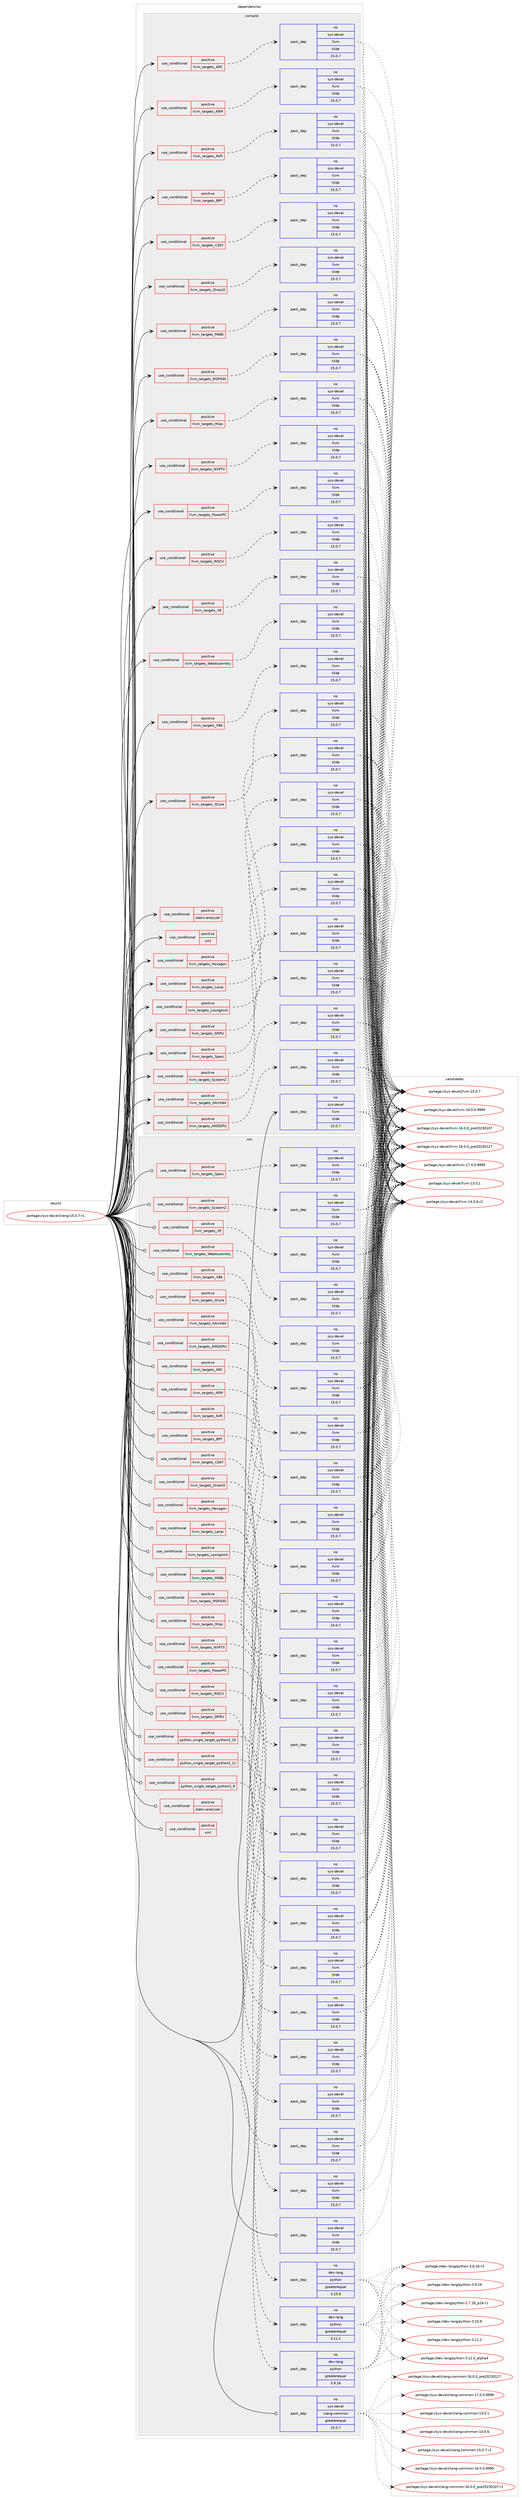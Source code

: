 digraph prolog {

# *************
# Graph options
# *************

newrank=true;
concentrate=true;
compound=true;
graph [rankdir=LR,fontname=Helvetica,fontsize=10,ranksep=1.5];#, ranksep=2.5, nodesep=0.2];
edge  [arrowhead=vee];
node  [fontname=Helvetica,fontsize=10];

# **********
# The ebuild
# **********

subgraph cluster_leftcol {
color=gray;
rank=same;
label=<<i>ebuild</i>>;
id [label="portage://sys-devel/clang-15.0.7-r1", color=red, width=4, href="../sys-devel/clang-15.0.7-r1.svg"];
}

# ****************
# The dependencies
# ****************

subgraph cluster_midcol {
color=gray;
label=<<i>dependencies</i>>;
subgraph cluster_compile {
fillcolor="#eeeeee";
style=filled;
label=<<i>compile</i>>;
subgraph cond233 {
dependency404 [label=<<TABLE BORDER="0" CELLBORDER="1" CELLSPACING="0" CELLPADDING="4"><TR><TD ROWSPAN="3" CELLPADDING="10">use_conditional</TD></TR><TR><TD>positive</TD></TR><TR><TD>llvm_targets_AArch64</TD></TR></TABLE>>, shape=none, color=red];
subgraph pack172 {
dependency405 [label=<<TABLE BORDER="0" CELLBORDER="1" CELLSPACING="0" CELLPADDING="4" WIDTH="220"><TR><TD ROWSPAN="6" CELLPADDING="30">pack_dep</TD></TR><TR><TD WIDTH="110">no</TD></TR><TR><TD>sys-devel</TD></TR><TR><TD>llvm</TD></TR><TR><TD>tilde</TD></TR><TR><TD>15.0.7</TD></TR></TABLE>>, shape=none, color=blue];
}
dependency404:e -> dependency405:w [weight=20,style="dashed",arrowhead="vee"];
}
id:e -> dependency404:w [weight=20,style="solid",arrowhead="vee"];
subgraph cond234 {
dependency406 [label=<<TABLE BORDER="0" CELLBORDER="1" CELLSPACING="0" CELLPADDING="4"><TR><TD ROWSPAN="3" CELLPADDING="10">use_conditional</TD></TR><TR><TD>positive</TD></TR><TR><TD>llvm_targets_AMDGPU</TD></TR></TABLE>>, shape=none, color=red];
subgraph pack173 {
dependency407 [label=<<TABLE BORDER="0" CELLBORDER="1" CELLSPACING="0" CELLPADDING="4" WIDTH="220"><TR><TD ROWSPAN="6" CELLPADDING="30">pack_dep</TD></TR><TR><TD WIDTH="110">no</TD></TR><TR><TD>sys-devel</TD></TR><TR><TD>llvm</TD></TR><TR><TD>tilde</TD></TR><TR><TD>15.0.7</TD></TR></TABLE>>, shape=none, color=blue];
}
dependency406:e -> dependency407:w [weight=20,style="dashed",arrowhead="vee"];
}
id:e -> dependency406:w [weight=20,style="solid",arrowhead="vee"];
subgraph cond235 {
dependency408 [label=<<TABLE BORDER="0" CELLBORDER="1" CELLSPACING="0" CELLPADDING="4"><TR><TD ROWSPAN="3" CELLPADDING="10">use_conditional</TD></TR><TR><TD>positive</TD></TR><TR><TD>llvm_targets_ARC</TD></TR></TABLE>>, shape=none, color=red];
subgraph pack174 {
dependency409 [label=<<TABLE BORDER="0" CELLBORDER="1" CELLSPACING="0" CELLPADDING="4" WIDTH="220"><TR><TD ROWSPAN="6" CELLPADDING="30">pack_dep</TD></TR><TR><TD WIDTH="110">no</TD></TR><TR><TD>sys-devel</TD></TR><TR><TD>llvm</TD></TR><TR><TD>tilde</TD></TR><TR><TD>15.0.7</TD></TR></TABLE>>, shape=none, color=blue];
}
dependency408:e -> dependency409:w [weight=20,style="dashed",arrowhead="vee"];
}
id:e -> dependency408:w [weight=20,style="solid",arrowhead="vee"];
subgraph cond236 {
dependency410 [label=<<TABLE BORDER="0" CELLBORDER="1" CELLSPACING="0" CELLPADDING="4"><TR><TD ROWSPAN="3" CELLPADDING="10">use_conditional</TD></TR><TR><TD>positive</TD></TR><TR><TD>llvm_targets_ARM</TD></TR></TABLE>>, shape=none, color=red];
subgraph pack175 {
dependency411 [label=<<TABLE BORDER="0" CELLBORDER="1" CELLSPACING="0" CELLPADDING="4" WIDTH="220"><TR><TD ROWSPAN="6" CELLPADDING="30">pack_dep</TD></TR><TR><TD WIDTH="110">no</TD></TR><TR><TD>sys-devel</TD></TR><TR><TD>llvm</TD></TR><TR><TD>tilde</TD></TR><TR><TD>15.0.7</TD></TR></TABLE>>, shape=none, color=blue];
}
dependency410:e -> dependency411:w [weight=20,style="dashed",arrowhead="vee"];
}
id:e -> dependency410:w [weight=20,style="solid",arrowhead="vee"];
subgraph cond237 {
dependency412 [label=<<TABLE BORDER="0" CELLBORDER="1" CELLSPACING="0" CELLPADDING="4"><TR><TD ROWSPAN="3" CELLPADDING="10">use_conditional</TD></TR><TR><TD>positive</TD></TR><TR><TD>llvm_targets_AVR</TD></TR></TABLE>>, shape=none, color=red];
subgraph pack176 {
dependency413 [label=<<TABLE BORDER="0" CELLBORDER="1" CELLSPACING="0" CELLPADDING="4" WIDTH="220"><TR><TD ROWSPAN="6" CELLPADDING="30">pack_dep</TD></TR><TR><TD WIDTH="110">no</TD></TR><TR><TD>sys-devel</TD></TR><TR><TD>llvm</TD></TR><TR><TD>tilde</TD></TR><TR><TD>15.0.7</TD></TR></TABLE>>, shape=none, color=blue];
}
dependency412:e -> dependency413:w [weight=20,style="dashed",arrowhead="vee"];
}
id:e -> dependency412:w [weight=20,style="solid",arrowhead="vee"];
subgraph cond238 {
dependency414 [label=<<TABLE BORDER="0" CELLBORDER="1" CELLSPACING="0" CELLPADDING="4"><TR><TD ROWSPAN="3" CELLPADDING="10">use_conditional</TD></TR><TR><TD>positive</TD></TR><TR><TD>llvm_targets_BPF</TD></TR></TABLE>>, shape=none, color=red];
subgraph pack177 {
dependency415 [label=<<TABLE BORDER="0" CELLBORDER="1" CELLSPACING="0" CELLPADDING="4" WIDTH="220"><TR><TD ROWSPAN="6" CELLPADDING="30">pack_dep</TD></TR><TR><TD WIDTH="110">no</TD></TR><TR><TD>sys-devel</TD></TR><TR><TD>llvm</TD></TR><TR><TD>tilde</TD></TR><TR><TD>15.0.7</TD></TR></TABLE>>, shape=none, color=blue];
}
dependency414:e -> dependency415:w [weight=20,style="dashed",arrowhead="vee"];
}
id:e -> dependency414:w [weight=20,style="solid",arrowhead="vee"];
subgraph cond239 {
dependency416 [label=<<TABLE BORDER="0" CELLBORDER="1" CELLSPACING="0" CELLPADDING="4"><TR><TD ROWSPAN="3" CELLPADDING="10">use_conditional</TD></TR><TR><TD>positive</TD></TR><TR><TD>llvm_targets_CSKY</TD></TR></TABLE>>, shape=none, color=red];
subgraph pack178 {
dependency417 [label=<<TABLE BORDER="0" CELLBORDER="1" CELLSPACING="0" CELLPADDING="4" WIDTH="220"><TR><TD ROWSPAN="6" CELLPADDING="30">pack_dep</TD></TR><TR><TD WIDTH="110">no</TD></TR><TR><TD>sys-devel</TD></TR><TR><TD>llvm</TD></TR><TR><TD>tilde</TD></TR><TR><TD>15.0.7</TD></TR></TABLE>>, shape=none, color=blue];
}
dependency416:e -> dependency417:w [weight=20,style="dashed",arrowhead="vee"];
}
id:e -> dependency416:w [weight=20,style="solid",arrowhead="vee"];
subgraph cond240 {
dependency418 [label=<<TABLE BORDER="0" CELLBORDER="1" CELLSPACING="0" CELLPADDING="4"><TR><TD ROWSPAN="3" CELLPADDING="10">use_conditional</TD></TR><TR><TD>positive</TD></TR><TR><TD>llvm_targets_DirectX</TD></TR></TABLE>>, shape=none, color=red];
subgraph pack179 {
dependency419 [label=<<TABLE BORDER="0" CELLBORDER="1" CELLSPACING="0" CELLPADDING="4" WIDTH="220"><TR><TD ROWSPAN="6" CELLPADDING="30">pack_dep</TD></TR><TR><TD WIDTH="110">no</TD></TR><TR><TD>sys-devel</TD></TR><TR><TD>llvm</TD></TR><TR><TD>tilde</TD></TR><TR><TD>15.0.7</TD></TR></TABLE>>, shape=none, color=blue];
}
dependency418:e -> dependency419:w [weight=20,style="dashed",arrowhead="vee"];
}
id:e -> dependency418:w [weight=20,style="solid",arrowhead="vee"];
subgraph cond241 {
dependency420 [label=<<TABLE BORDER="0" CELLBORDER="1" CELLSPACING="0" CELLPADDING="4"><TR><TD ROWSPAN="3" CELLPADDING="10">use_conditional</TD></TR><TR><TD>positive</TD></TR><TR><TD>llvm_targets_Hexagon</TD></TR></TABLE>>, shape=none, color=red];
subgraph pack180 {
dependency421 [label=<<TABLE BORDER="0" CELLBORDER="1" CELLSPACING="0" CELLPADDING="4" WIDTH="220"><TR><TD ROWSPAN="6" CELLPADDING="30">pack_dep</TD></TR><TR><TD WIDTH="110">no</TD></TR><TR><TD>sys-devel</TD></TR><TR><TD>llvm</TD></TR><TR><TD>tilde</TD></TR><TR><TD>15.0.7</TD></TR></TABLE>>, shape=none, color=blue];
}
dependency420:e -> dependency421:w [weight=20,style="dashed",arrowhead="vee"];
}
id:e -> dependency420:w [weight=20,style="solid",arrowhead="vee"];
subgraph cond242 {
dependency422 [label=<<TABLE BORDER="0" CELLBORDER="1" CELLSPACING="0" CELLPADDING="4"><TR><TD ROWSPAN="3" CELLPADDING="10">use_conditional</TD></TR><TR><TD>positive</TD></TR><TR><TD>llvm_targets_Lanai</TD></TR></TABLE>>, shape=none, color=red];
subgraph pack181 {
dependency423 [label=<<TABLE BORDER="0" CELLBORDER="1" CELLSPACING="0" CELLPADDING="4" WIDTH="220"><TR><TD ROWSPAN="6" CELLPADDING="30">pack_dep</TD></TR><TR><TD WIDTH="110">no</TD></TR><TR><TD>sys-devel</TD></TR><TR><TD>llvm</TD></TR><TR><TD>tilde</TD></TR><TR><TD>15.0.7</TD></TR></TABLE>>, shape=none, color=blue];
}
dependency422:e -> dependency423:w [weight=20,style="dashed",arrowhead="vee"];
}
id:e -> dependency422:w [weight=20,style="solid",arrowhead="vee"];
subgraph cond243 {
dependency424 [label=<<TABLE BORDER="0" CELLBORDER="1" CELLSPACING="0" CELLPADDING="4"><TR><TD ROWSPAN="3" CELLPADDING="10">use_conditional</TD></TR><TR><TD>positive</TD></TR><TR><TD>llvm_targets_LoongArch</TD></TR></TABLE>>, shape=none, color=red];
subgraph pack182 {
dependency425 [label=<<TABLE BORDER="0" CELLBORDER="1" CELLSPACING="0" CELLPADDING="4" WIDTH="220"><TR><TD ROWSPAN="6" CELLPADDING="30">pack_dep</TD></TR><TR><TD WIDTH="110">no</TD></TR><TR><TD>sys-devel</TD></TR><TR><TD>llvm</TD></TR><TR><TD>tilde</TD></TR><TR><TD>15.0.7</TD></TR></TABLE>>, shape=none, color=blue];
}
dependency424:e -> dependency425:w [weight=20,style="dashed",arrowhead="vee"];
}
id:e -> dependency424:w [weight=20,style="solid",arrowhead="vee"];
subgraph cond244 {
dependency426 [label=<<TABLE BORDER="0" CELLBORDER="1" CELLSPACING="0" CELLPADDING="4"><TR><TD ROWSPAN="3" CELLPADDING="10">use_conditional</TD></TR><TR><TD>positive</TD></TR><TR><TD>llvm_targets_M68k</TD></TR></TABLE>>, shape=none, color=red];
subgraph pack183 {
dependency427 [label=<<TABLE BORDER="0" CELLBORDER="1" CELLSPACING="0" CELLPADDING="4" WIDTH="220"><TR><TD ROWSPAN="6" CELLPADDING="30">pack_dep</TD></TR><TR><TD WIDTH="110">no</TD></TR><TR><TD>sys-devel</TD></TR><TR><TD>llvm</TD></TR><TR><TD>tilde</TD></TR><TR><TD>15.0.7</TD></TR></TABLE>>, shape=none, color=blue];
}
dependency426:e -> dependency427:w [weight=20,style="dashed",arrowhead="vee"];
}
id:e -> dependency426:w [weight=20,style="solid",arrowhead="vee"];
subgraph cond245 {
dependency428 [label=<<TABLE BORDER="0" CELLBORDER="1" CELLSPACING="0" CELLPADDING="4"><TR><TD ROWSPAN="3" CELLPADDING="10">use_conditional</TD></TR><TR><TD>positive</TD></TR><TR><TD>llvm_targets_MSP430</TD></TR></TABLE>>, shape=none, color=red];
subgraph pack184 {
dependency429 [label=<<TABLE BORDER="0" CELLBORDER="1" CELLSPACING="0" CELLPADDING="4" WIDTH="220"><TR><TD ROWSPAN="6" CELLPADDING="30">pack_dep</TD></TR><TR><TD WIDTH="110">no</TD></TR><TR><TD>sys-devel</TD></TR><TR><TD>llvm</TD></TR><TR><TD>tilde</TD></TR><TR><TD>15.0.7</TD></TR></TABLE>>, shape=none, color=blue];
}
dependency428:e -> dependency429:w [weight=20,style="dashed",arrowhead="vee"];
}
id:e -> dependency428:w [weight=20,style="solid",arrowhead="vee"];
subgraph cond246 {
dependency430 [label=<<TABLE BORDER="0" CELLBORDER="1" CELLSPACING="0" CELLPADDING="4"><TR><TD ROWSPAN="3" CELLPADDING="10">use_conditional</TD></TR><TR><TD>positive</TD></TR><TR><TD>llvm_targets_Mips</TD></TR></TABLE>>, shape=none, color=red];
subgraph pack185 {
dependency431 [label=<<TABLE BORDER="0" CELLBORDER="1" CELLSPACING="0" CELLPADDING="4" WIDTH="220"><TR><TD ROWSPAN="6" CELLPADDING="30">pack_dep</TD></TR><TR><TD WIDTH="110">no</TD></TR><TR><TD>sys-devel</TD></TR><TR><TD>llvm</TD></TR><TR><TD>tilde</TD></TR><TR><TD>15.0.7</TD></TR></TABLE>>, shape=none, color=blue];
}
dependency430:e -> dependency431:w [weight=20,style="dashed",arrowhead="vee"];
}
id:e -> dependency430:w [weight=20,style="solid",arrowhead="vee"];
subgraph cond247 {
dependency432 [label=<<TABLE BORDER="0" CELLBORDER="1" CELLSPACING="0" CELLPADDING="4"><TR><TD ROWSPAN="3" CELLPADDING="10">use_conditional</TD></TR><TR><TD>positive</TD></TR><TR><TD>llvm_targets_NVPTX</TD></TR></TABLE>>, shape=none, color=red];
subgraph pack186 {
dependency433 [label=<<TABLE BORDER="0" CELLBORDER="1" CELLSPACING="0" CELLPADDING="4" WIDTH="220"><TR><TD ROWSPAN="6" CELLPADDING="30">pack_dep</TD></TR><TR><TD WIDTH="110">no</TD></TR><TR><TD>sys-devel</TD></TR><TR><TD>llvm</TD></TR><TR><TD>tilde</TD></TR><TR><TD>15.0.7</TD></TR></TABLE>>, shape=none, color=blue];
}
dependency432:e -> dependency433:w [weight=20,style="dashed",arrowhead="vee"];
}
id:e -> dependency432:w [weight=20,style="solid",arrowhead="vee"];
subgraph cond248 {
dependency434 [label=<<TABLE BORDER="0" CELLBORDER="1" CELLSPACING="0" CELLPADDING="4"><TR><TD ROWSPAN="3" CELLPADDING="10">use_conditional</TD></TR><TR><TD>positive</TD></TR><TR><TD>llvm_targets_PowerPC</TD></TR></TABLE>>, shape=none, color=red];
subgraph pack187 {
dependency435 [label=<<TABLE BORDER="0" CELLBORDER="1" CELLSPACING="0" CELLPADDING="4" WIDTH="220"><TR><TD ROWSPAN="6" CELLPADDING="30">pack_dep</TD></TR><TR><TD WIDTH="110">no</TD></TR><TR><TD>sys-devel</TD></TR><TR><TD>llvm</TD></TR><TR><TD>tilde</TD></TR><TR><TD>15.0.7</TD></TR></TABLE>>, shape=none, color=blue];
}
dependency434:e -> dependency435:w [weight=20,style="dashed",arrowhead="vee"];
}
id:e -> dependency434:w [weight=20,style="solid",arrowhead="vee"];
subgraph cond249 {
dependency436 [label=<<TABLE BORDER="0" CELLBORDER="1" CELLSPACING="0" CELLPADDING="4"><TR><TD ROWSPAN="3" CELLPADDING="10">use_conditional</TD></TR><TR><TD>positive</TD></TR><TR><TD>llvm_targets_RISCV</TD></TR></TABLE>>, shape=none, color=red];
subgraph pack188 {
dependency437 [label=<<TABLE BORDER="0" CELLBORDER="1" CELLSPACING="0" CELLPADDING="4" WIDTH="220"><TR><TD ROWSPAN="6" CELLPADDING="30">pack_dep</TD></TR><TR><TD WIDTH="110">no</TD></TR><TR><TD>sys-devel</TD></TR><TR><TD>llvm</TD></TR><TR><TD>tilde</TD></TR><TR><TD>15.0.7</TD></TR></TABLE>>, shape=none, color=blue];
}
dependency436:e -> dependency437:w [weight=20,style="dashed",arrowhead="vee"];
}
id:e -> dependency436:w [weight=20,style="solid",arrowhead="vee"];
subgraph cond250 {
dependency438 [label=<<TABLE BORDER="0" CELLBORDER="1" CELLSPACING="0" CELLPADDING="4"><TR><TD ROWSPAN="3" CELLPADDING="10">use_conditional</TD></TR><TR><TD>positive</TD></TR><TR><TD>llvm_targets_SPIRV</TD></TR></TABLE>>, shape=none, color=red];
subgraph pack189 {
dependency439 [label=<<TABLE BORDER="0" CELLBORDER="1" CELLSPACING="0" CELLPADDING="4" WIDTH="220"><TR><TD ROWSPAN="6" CELLPADDING="30">pack_dep</TD></TR><TR><TD WIDTH="110">no</TD></TR><TR><TD>sys-devel</TD></TR><TR><TD>llvm</TD></TR><TR><TD>tilde</TD></TR><TR><TD>15.0.7</TD></TR></TABLE>>, shape=none, color=blue];
}
dependency438:e -> dependency439:w [weight=20,style="dashed",arrowhead="vee"];
}
id:e -> dependency438:w [weight=20,style="solid",arrowhead="vee"];
subgraph cond251 {
dependency440 [label=<<TABLE BORDER="0" CELLBORDER="1" CELLSPACING="0" CELLPADDING="4"><TR><TD ROWSPAN="3" CELLPADDING="10">use_conditional</TD></TR><TR><TD>positive</TD></TR><TR><TD>llvm_targets_Sparc</TD></TR></TABLE>>, shape=none, color=red];
subgraph pack190 {
dependency441 [label=<<TABLE BORDER="0" CELLBORDER="1" CELLSPACING="0" CELLPADDING="4" WIDTH="220"><TR><TD ROWSPAN="6" CELLPADDING="30">pack_dep</TD></TR><TR><TD WIDTH="110">no</TD></TR><TR><TD>sys-devel</TD></TR><TR><TD>llvm</TD></TR><TR><TD>tilde</TD></TR><TR><TD>15.0.7</TD></TR></TABLE>>, shape=none, color=blue];
}
dependency440:e -> dependency441:w [weight=20,style="dashed",arrowhead="vee"];
}
id:e -> dependency440:w [weight=20,style="solid",arrowhead="vee"];
subgraph cond252 {
dependency442 [label=<<TABLE BORDER="0" CELLBORDER="1" CELLSPACING="0" CELLPADDING="4"><TR><TD ROWSPAN="3" CELLPADDING="10">use_conditional</TD></TR><TR><TD>positive</TD></TR><TR><TD>llvm_targets_SystemZ</TD></TR></TABLE>>, shape=none, color=red];
subgraph pack191 {
dependency443 [label=<<TABLE BORDER="0" CELLBORDER="1" CELLSPACING="0" CELLPADDING="4" WIDTH="220"><TR><TD ROWSPAN="6" CELLPADDING="30">pack_dep</TD></TR><TR><TD WIDTH="110">no</TD></TR><TR><TD>sys-devel</TD></TR><TR><TD>llvm</TD></TR><TR><TD>tilde</TD></TR><TR><TD>15.0.7</TD></TR></TABLE>>, shape=none, color=blue];
}
dependency442:e -> dependency443:w [weight=20,style="dashed",arrowhead="vee"];
}
id:e -> dependency442:w [weight=20,style="solid",arrowhead="vee"];
subgraph cond253 {
dependency444 [label=<<TABLE BORDER="0" CELLBORDER="1" CELLSPACING="0" CELLPADDING="4"><TR><TD ROWSPAN="3" CELLPADDING="10">use_conditional</TD></TR><TR><TD>positive</TD></TR><TR><TD>llvm_targets_VE</TD></TR></TABLE>>, shape=none, color=red];
subgraph pack192 {
dependency445 [label=<<TABLE BORDER="0" CELLBORDER="1" CELLSPACING="0" CELLPADDING="4" WIDTH="220"><TR><TD ROWSPAN="6" CELLPADDING="30">pack_dep</TD></TR><TR><TD WIDTH="110">no</TD></TR><TR><TD>sys-devel</TD></TR><TR><TD>llvm</TD></TR><TR><TD>tilde</TD></TR><TR><TD>15.0.7</TD></TR></TABLE>>, shape=none, color=blue];
}
dependency444:e -> dependency445:w [weight=20,style="dashed",arrowhead="vee"];
}
id:e -> dependency444:w [weight=20,style="solid",arrowhead="vee"];
subgraph cond254 {
dependency446 [label=<<TABLE BORDER="0" CELLBORDER="1" CELLSPACING="0" CELLPADDING="4"><TR><TD ROWSPAN="3" CELLPADDING="10">use_conditional</TD></TR><TR><TD>positive</TD></TR><TR><TD>llvm_targets_WebAssembly</TD></TR></TABLE>>, shape=none, color=red];
subgraph pack193 {
dependency447 [label=<<TABLE BORDER="0" CELLBORDER="1" CELLSPACING="0" CELLPADDING="4" WIDTH="220"><TR><TD ROWSPAN="6" CELLPADDING="30">pack_dep</TD></TR><TR><TD WIDTH="110">no</TD></TR><TR><TD>sys-devel</TD></TR><TR><TD>llvm</TD></TR><TR><TD>tilde</TD></TR><TR><TD>15.0.7</TD></TR></TABLE>>, shape=none, color=blue];
}
dependency446:e -> dependency447:w [weight=20,style="dashed",arrowhead="vee"];
}
id:e -> dependency446:w [weight=20,style="solid",arrowhead="vee"];
subgraph cond255 {
dependency448 [label=<<TABLE BORDER="0" CELLBORDER="1" CELLSPACING="0" CELLPADDING="4"><TR><TD ROWSPAN="3" CELLPADDING="10">use_conditional</TD></TR><TR><TD>positive</TD></TR><TR><TD>llvm_targets_X86</TD></TR></TABLE>>, shape=none, color=red];
subgraph pack194 {
dependency449 [label=<<TABLE BORDER="0" CELLBORDER="1" CELLSPACING="0" CELLPADDING="4" WIDTH="220"><TR><TD ROWSPAN="6" CELLPADDING="30">pack_dep</TD></TR><TR><TD WIDTH="110">no</TD></TR><TR><TD>sys-devel</TD></TR><TR><TD>llvm</TD></TR><TR><TD>tilde</TD></TR><TR><TD>15.0.7</TD></TR></TABLE>>, shape=none, color=blue];
}
dependency448:e -> dependency449:w [weight=20,style="dashed",arrowhead="vee"];
}
id:e -> dependency448:w [weight=20,style="solid",arrowhead="vee"];
subgraph cond256 {
dependency450 [label=<<TABLE BORDER="0" CELLBORDER="1" CELLSPACING="0" CELLPADDING="4"><TR><TD ROWSPAN="3" CELLPADDING="10">use_conditional</TD></TR><TR><TD>positive</TD></TR><TR><TD>llvm_targets_XCore</TD></TR></TABLE>>, shape=none, color=red];
subgraph pack195 {
dependency451 [label=<<TABLE BORDER="0" CELLBORDER="1" CELLSPACING="0" CELLPADDING="4" WIDTH="220"><TR><TD ROWSPAN="6" CELLPADDING="30">pack_dep</TD></TR><TR><TD WIDTH="110">no</TD></TR><TR><TD>sys-devel</TD></TR><TR><TD>llvm</TD></TR><TR><TD>tilde</TD></TR><TR><TD>15.0.7</TD></TR></TABLE>>, shape=none, color=blue];
}
dependency450:e -> dependency451:w [weight=20,style="dashed",arrowhead="vee"];
}
id:e -> dependency450:w [weight=20,style="solid",arrowhead="vee"];
subgraph cond257 {
dependency452 [label=<<TABLE BORDER="0" CELLBORDER="1" CELLSPACING="0" CELLPADDING="4"><TR><TD ROWSPAN="3" CELLPADDING="10">use_conditional</TD></TR><TR><TD>positive</TD></TR><TR><TD>static-analyzer</TD></TR></TABLE>>, shape=none, color=red];
# *** BEGIN UNKNOWN DEPENDENCY TYPE (TODO) ***
# dependency452 -> package_dependency(portage://sys-devel/clang-15.0.7-r1,install,no,dev-lang,perl,none,[,,],any_different_slot,[])
# *** END UNKNOWN DEPENDENCY TYPE (TODO) ***

}
id:e -> dependency452:w [weight=20,style="solid",arrowhead="vee"];
subgraph cond258 {
dependency453 [label=<<TABLE BORDER="0" CELLBORDER="1" CELLSPACING="0" CELLPADDING="4"><TR><TD ROWSPAN="3" CELLPADDING="10">use_conditional</TD></TR><TR><TD>positive</TD></TR><TR><TD>xml</TD></TR></TABLE>>, shape=none, color=red];
# *** BEGIN UNKNOWN DEPENDENCY TYPE (TODO) ***
# dependency453 -> package_dependency(portage://sys-devel/clang-15.0.7-r1,install,no,dev-libs,libxml2,none,[,,],[slot(2),equal],[use(optenable(abi_x86_32),negative),use(optenable(abi_x86_64),negative),use(optenable(abi_x86_x32),negative),use(optenable(abi_mips_n32),negative),use(optenable(abi_mips_n64),negative),use(optenable(abi_mips_o32),negative),use(optenable(abi_s390_32),negative),use(optenable(abi_s390_64),negative)])
# *** END UNKNOWN DEPENDENCY TYPE (TODO) ***

}
id:e -> dependency453:w [weight=20,style="solid",arrowhead="vee"];
subgraph pack196 {
dependency454 [label=<<TABLE BORDER="0" CELLBORDER="1" CELLSPACING="0" CELLPADDING="4" WIDTH="220"><TR><TD ROWSPAN="6" CELLPADDING="30">pack_dep</TD></TR><TR><TD WIDTH="110">no</TD></TR><TR><TD>sys-devel</TD></TR><TR><TD>llvm</TD></TR><TR><TD>tilde</TD></TR><TR><TD>15.0.7</TD></TR></TABLE>>, shape=none, color=blue];
}
id:e -> dependency454:w [weight=20,style="solid",arrowhead="vee"];
# *** BEGIN UNKNOWN DEPENDENCY TYPE (TODO) ***
# id -> package_dependency(portage://sys-devel/clang-15.0.7-r1,install,strong,sys-devel,llvm,none,[,,],[slot(0)],[])
# *** END UNKNOWN DEPENDENCY TYPE (TODO) ***

}
subgraph cluster_compileandrun {
fillcolor="#eeeeee";
style=filled;
label=<<i>compile and run</i>>;
}
subgraph cluster_run {
fillcolor="#eeeeee";
style=filled;
label=<<i>run</i>>;
subgraph cond259 {
dependency455 [label=<<TABLE BORDER="0" CELLBORDER="1" CELLSPACING="0" CELLPADDING="4"><TR><TD ROWSPAN="3" CELLPADDING="10">use_conditional</TD></TR><TR><TD>positive</TD></TR><TR><TD>llvm_targets_AArch64</TD></TR></TABLE>>, shape=none, color=red];
subgraph pack197 {
dependency456 [label=<<TABLE BORDER="0" CELLBORDER="1" CELLSPACING="0" CELLPADDING="4" WIDTH="220"><TR><TD ROWSPAN="6" CELLPADDING="30">pack_dep</TD></TR><TR><TD WIDTH="110">no</TD></TR><TR><TD>sys-devel</TD></TR><TR><TD>llvm</TD></TR><TR><TD>tilde</TD></TR><TR><TD>15.0.7</TD></TR></TABLE>>, shape=none, color=blue];
}
dependency455:e -> dependency456:w [weight=20,style="dashed",arrowhead="vee"];
}
id:e -> dependency455:w [weight=20,style="solid",arrowhead="odot"];
subgraph cond260 {
dependency457 [label=<<TABLE BORDER="0" CELLBORDER="1" CELLSPACING="0" CELLPADDING="4"><TR><TD ROWSPAN="3" CELLPADDING="10">use_conditional</TD></TR><TR><TD>positive</TD></TR><TR><TD>llvm_targets_AMDGPU</TD></TR></TABLE>>, shape=none, color=red];
subgraph pack198 {
dependency458 [label=<<TABLE BORDER="0" CELLBORDER="1" CELLSPACING="0" CELLPADDING="4" WIDTH="220"><TR><TD ROWSPAN="6" CELLPADDING="30">pack_dep</TD></TR><TR><TD WIDTH="110">no</TD></TR><TR><TD>sys-devel</TD></TR><TR><TD>llvm</TD></TR><TR><TD>tilde</TD></TR><TR><TD>15.0.7</TD></TR></TABLE>>, shape=none, color=blue];
}
dependency457:e -> dependency458:w [weight=20,style="dashed",arrowhead="vee"];
}
id:e -> dependency457:w [weight=20,style="solid",arrowhead="odot"];
subgraph cond261 {
dependency459 [label=<<TABLE BORDER="0" CELLBORDER="1" CELLSPACING="0" CELLPADDING="4"><TR><TD ROWSPAN="3" CELLPADDING="10">use_conditional</TD></TR><TR><TD>positive</TD></TR><TR><TD>llvm_targets_ARC</TD></TR></TABLE>>, shape=none, color=red];
subgraph pack199 {
dependency460 [label=<<TABLE BORDER="0" CELLBORDER="1" CELLSPACING="0" CELLPADDING="4" WIDTH="220"><TR><TD ROWSPAN="6" CELLPADDING="30">pack_dep</TD></TR><TR><TD WIDTH="110">no</TD></TR><TR><TD>sys-devel</TD></TR><TR><TD>llvm</TD></TR><TR><TD>tilde</TD></TR><TR><TD>15.0.7</TD></TR></TABLE>>, shape=none, color=blue];
}
dependency459:e -> dependency460:w [weight=20,style="dashed",arrowhead="vee"];
}
id:e -> dependency459:w [weight=20,style="solid",arrowhead="odot"];
subgraph cond262 {
dependency461 [label=<<TABLE BORDER="0" CELLBORDER="1" CELLSPACING="0" CELLPADDING="4"><TR><TD ROWSPAN="3" CELLPADDING="10">use_conditional</TD></TR><TR><TD>positive</TD></TR><TR><TD>llvm_targets_ARM</TD></TR></TABLE>>, shape=none, color=red];
subgraph pack200 {
dependency462 [label=<<TABLE BORDER="0" CELLBORDER="1" CELLSPACING="0" CELLPADDING="4" WIDTH="220"><TR><TD ROWSPAN="6" CELLPADDING="30">pack_dep</TD></TR><TR><TD WIDTH="110">no</TD></TR><TR><TD>sys-devel</TD></TR><TR><TD>llvm</TD></TR><TR><TD>tilde</TD></TR><TR><TD>15.0.7</TD></TR></TABLE>>, shape=none, color=blue];
}
dependency461:e -> dependency462:w [weight=20,style="dashed",arrowhead="vee"];
}
id:e -> dependency461:w [weight=20,style="solid",arrowhead="odot"];
subgraph cond263 {
dependency463 [label=<<TABLE BORDER="0" CELLBORDER="1" CELLSPACING="0" CELLPADDING="4"><TR><TD ROWSPAN="3" CELLPADDING="10">use_conditional</TD></TR><TR><TD>positive</TD></TR><TR><TD>llvm_targets_AVR</TD></TR></TABLE>>, shape=none, color=red];
subgraph pack201 {
dependency464 [label=<<TABLE BORDER="0" CELLBORDER="1" CELLSPACING="0" CELLPADDING="4" WIDTH="220"><TR><TD ROWSPAN="6" CELLPADDING="30">pack_dep</TD></TR><TR><TD WIDTH="110">no</TD></TR><TR><TD>sys-devel</TD></TR><TR><TD>llvm</TD></TR><TR><TD>tilde</TD></TR><TR><TD>15.0.7</TD></TR></TABLE>>, shape=none, color=blue];
}
dependency463:e -> dependency464:w [weight=20,style="dashed",arrowhead="vee"];
}
id:e -> dependency463:w [weight=20,style="solid",arrowhead="odot"];
subgraph cond264 {
dependency465 [label=<<TABLE BORDER="0" CELLBORDER="1" CELLSPACING="0" CELLPADDING="4"><TR><TD ROWSPAN="3" CELLPADDING="10">use_conditional</TD></TR><TR><TD>positive</TD></TR><TR><TD>llvm_targets_BPF</TD></TR></TABLE>>, shape=none, color=red];
subgraph pack202 {
dependency466 [label=<<TABLE BORDER="0" CELLBORDER="1" CELLSPACING="0" CELLPADDING="4" WIDTH="220"><TR><TD ROWSPAN="6" CELLPADDING="30">pack_dep</TD></TR><TR><TD WIDTH="110">no</TD></TR><TR><TD>sys-devel</TD></TR><TR><TD>llvm</TD></TR><TR><TD>tilde</TD></TR><TR><TD>15.0.7</TD></TR></TABLE>>, shape=none, color=blue];
}
dependency465:e -> dependency466:w [weight=20,style="dashed",arrowhead="vee"];
}
id:e -> dependency465:w [weight=20,style="solid",arrowhead="odot"];
subgraph cond265 {
dependency467 [label=<<TABLE BORDER="0" CELLBORDER="1" CELLSPACING="0" CELLPADDING="4"><TR><TD ROWSPAN="3" CELLPADDING="10">use_conditional</TD></TR><TR><TD>positive</TD></TR><TR><TD>llvm_targets_CSKY</TD></TR></TABLE>>, shape=none, color=red];
subgraph pack203 {
dependency468 [label=<<TABLE BORDER="0" CELLBORDER="1" CELLSPACING="0" CELLPADDING="4" WIDTH="220"><TR><TD ROWSPAN="6" CELLPADDING="30">pack_dep</TD></TR><TR><TD WIDTH="110">no</TD></TR><TR><TD>sys-devel</TD></TR><TR><TD>llvm</TD></TR><TR><TD>tilde</TD></TR><TR><TD>15.0.7</TD></TR></TABLE>>, shape=none, color=blue];
}
dependency467:e -> dependency468:w [weight=20,style="dashed",arrowhead="vee"];
}
id:e -> dependency467:w [weight=20,style="solid",arrowhead="odot"];
subgraph cond266 {
dependency469 [label=<<TABLE BORDER="0" CELLBORDER="1" CELLSPACING="0" CELLPADDING="4"><TR><TD ROWSPAN="3" CELLPADDING="10">use_conditional</TD></TR><TR><TD>positive</TD></TR><TR><TD>llvm_targets_DirectX</TD></TR></TABLE>>, shape=none, color=red];
subgraph pack204 {
dependency470 [label=<<TABLE BORDER="0" CELLBORDER="1" CELLSPACING="0" CELLPADDING="4" WIDTH="220"><TR><TD ROWSPAN="6" CELLPADDING="30">pack_dep</TD></TR><TR><TD WIDTH="110">no</TD></TR><TR><TD>sys-devel</TD></TR><TR><TD>llvm</TD></TR><TR><TD>tilde</TD></TR><TR><TD>15.0.7</TD></TR></TABLE>>, shape=none, color=blue];
}
dependency469:e -> dependency470:w [weight=20,style="dashed",arrowhead="vee"];
}
id:e -> dependency469:w [weight=20,style="solid",arrowhead="odot"];
subgraph cond267 {
dependency471 [label=<<TABLE BORDER="0" CELLBORDER="1" CELLSPACING="0" CELLPADDING="4"><TR><TD ROWSPAN="3" CELLPADDING="10">use_conditional</TD></TR><TR><TD>positive</TD></TR><TR><TD>llvm_targets_Hexagon</TD></TR></TABLE>>, shape=none, color=red];
subgraph pack205 {
dependency472 [label=<<TABLE BORDER="0" CELLBORDER="1" CELLSPACING="0" CELLPADDING="4" WIDTH="220"><TR><TD ROWSPAN="6" CELLPADDING="30">pack_dep</TD></TR><TR><TD WIDTH="110">no</TD></TR><TR><TD>sys-devel</TD></TR><TR><TD>llvm</TD></TR><TR><TD>tilde</TD></TR><TR><TD>15.0.7</TD></TR></TABLE>>, shape=none, color=blue];
}
dependency471:e -> dependency472:w [weight=20,style="dashed",arrowhead="vee"];
}
id:e -> dependency471:w [weight=20,style="solid",arrowhead="odot"];
subgraph cond268 {
dependency473 [label=<<TABLE BORDER="0" CELLBORDER="1" CELLSPACING="0" CELLPADDING="4"><TR><TD ROWSPAN="3" CELLPADDING="10">use_conditional</TD></TR><TR><TD>positive</TD></TR><TR><TD>llvm_targets_Lanai</TD></TR></TABLE>>, shape=none, color=red];
subgraph pack206 {
dependency474 [label=<<TABLE BORDER="0" CELLBORDER="1" CELLSPACING="0" CELLPADDING="4" WIDTH="220"><TR><TD ROWSPAN="6" CELLPADDING="30">pack_dep</TD></TR><TR><TD WIDTH="110">no</TD></TR><TR><TD>sys-devel</TD></TR><TR><TD>llvm</TD></TR><TR><TD>tilde</TD></TR><TR><TD>15.0.7</TD></TR></TABLE>>, shape=none, color=blue];
}
dependency473:e -> dependency474:w [weight=20,style="dashed",arrowhead="vee"];
}
id:e -> dependency473:w [weight=20,style="solid",arrowhead="odot"];
subgraph cond269 {
dependency475 [label=<<TABLE BORDER="0" CELLBORDER="1" CELLSPACING="0" CELLPADDING="4"><TR><TD ROWSPAN="3" CELLPADDING="10">use_conditional</TD></TR><TR><TD>positive</TD></TR><TR><TD>llvm_targets_LoongArch</TD></TR></TABLE>>, shape=none, color=red];
subgraph pack207 {
dependency476 [label=<<TABLE BORDER="0" CELLBORDER="1" CELLSPACING="0" CELLPADDING="4" WIDTH="220"><TR><TD ROWSPAN="6" CELLPADDING="30">pack_dep</TD></TR><TR><TD WIDTH="110">no</TD></TR><TR><TD>sys-devel</TD></TR><TR><TD>llvm</TD></TR><TR><TD>tilde</TD></TR><TR><TD>15.0.7</TD></TR></TABLE>>, shape=none, color=blue];
}
dependency475:e -> dependency476:w [weight=20,style="dashed",arrowhead="vee"];
}
id:e -> dependency475:w [weight=20,style="solid",arrowhead="odot"];
subgraph cond270 {
dependency477 [label=<<TABLE BORDER="0" CELLBORDER="1" CELLSPACING="0" CELLPADDING="4"><TR><TD ROWSPAN="3" CELLPADDING="10">use_conditional</TD></TR><TR><TD>positive</TD></TR><TR><TD>llvm_targets_M68k</TD></TR></TABLE>>, shape=none, color=red];
subgraph pack208 {
dependency478 [label=<<TABLE BORDER="0" CELLBORDER="1" CELLSPACING="0" CELLPADDING="4" WIDTH="220"><TR><TD ROWSPAN="6" CELLPADDING="30">pack_dep</TD></TR><TR><TD WIDTH="110">no</TD></TR><TR><TD>sys-devel</TD></TR><TR><TD>llvm</TD></TR><TR><TD>tilde</TD></TR><TR><TD>15.0.7</TD></TR></TABLE>>, shape=none, color=blue];
}
dependency477:e -> dependency478:w [weight=20,style="dashed",arrowhead="vee"];
}
id:e -> dependency477:w [weight=20,style="solid",arrowhead="odot"];
subgraph cond271 {
dependency479 [label=<<TABLE BORDER="0" CELLBORDER="1" CELLSPACING="0" CELLPADDING="4"><TR><TD ROWSPAN="3" CELLPADDING="10">use_conditional</TD></TR><TR><TD>positive</TD></TR><TR><TD>llvm_targets_MSP430</TD></TR></TABLE>>, shape=none, color=red];
subgraph pack209 {
dependency480 [label=<<TABLE BORDER="0" CELLBORDER="1" CELLSPACING="0" CELLPADDING="4" WIDTH="220"><TR><TD ROWSPAN="6" CELLPADDING="30">pack_dep</TD></TR><TR><TD WIDTH="110">no</TD></TR><TR><TD>sys-devel</TD></TR><TR><TD>llvm</TD></TR><TR><TD>tilde</TD></TR><TR><TD>15.0.7</TD></TR></TABLE>>, shape=none, color=blue];
}
dependency479:e -> dependency480:w [weight=20,style="dashed",arrowhead="vee"];
}
id:e -> dependency479:w [weight=20,style="solid",arrowhead="odot"];
subgraph cond272 {
dependency481 [label=<<TABLE BORDER="0" CELLBORDER="1" CELLSPACING="0" CELLPADDING="4"><TR><TD ROWSPAN="3" CELLPADDING="10">use_conditional</TD></TR><TR><TD>positive</TD></TR><TR><TD>llvm_targets_Mips</TD></TR></TABLE>>, shape=none, color=red];
subgraph pack210 {
dependency482 [label=<<TABLE BORDER="0" CELLBORDER="1" CELLSPACING="0" CELLPADDING="4" WIDTH="220"><TR><TD ROWSPAN="6" CELLPADDING="30">pack_dep</TD></TR><TR><TD WIDTH="110">no</TD></TR><TR><TD>sys-devel</TD></TR><TR><TD>llvm</TD></TR><TR><TD>tilde</TD></TR><TR><TD>15.0.7</TD></TR></TABLE>>, shape=none, color=blue];
}
dependency481:e -> dependency482:w [weight=20,style="dashed",arrowhead="vee"];
}
id:e -> dependency481:w [weight=20,style="solid",arrowhead="odot"];
subgraph cond273 {
dependency483 [label=<<TABLE BORDER="0" CELLBORDER="1" CELLSPACING="0" CELLPADDING="4"><TR><TD ROWSPAN="3" CELLPADDING="10">use_conditional</TD></TR><TR><TD>positive</TD></TR><TR><TD>llvm_targets_NVPTX</TD></TR></TABLE>>, shape=none, color=red];
subgraph pack211 {
dependency484 [label=<<TABLE BORDER="0" CELLBORDER="1" CELLSPACING="0" CELLPADDING="4" WIDTH="220"><TR><TD ROWSPAN="6" CELLPADDING="30">pack_dep</TD></TR><TR><TD WIDTH="110">no</TD></TR><TR><TD>sys-devel</TD></TR><TR><TD>llvm</TD></TR><TR><TD>tilde</TD></TR><TR><TD>15.0.7</TD></TR></TABLE>>, shape=none, color=blue];
}
dependency483:e -> dependency484:w [weight=20,style="dashed",arrowhead="vee"];
}
id:e -> dependency483:w [weight=20,style="solid",arrowhead="odot"];
subgraph cond274 {
dependency485 [label=<<TABLE BORDER="0" CELLBORDER="1" CELLSPACING="0" CELLPADDING="4"><TR><TD ROWSPAN="3" CELLPADDING="10">use_conditional</TD></TR><TR><TD>positive</TD></TR><TR><TD>llvm_targets_PowerPC</TD></TR></TABLE>>, shape=none, color=red];
subgraph pack212 {
dependency486 [label=<<TABLE BORDER="0" CELLBORDER="1" CELLSPACING="0" CELLPADDING="4" WIDTH="220"><TR><TD ROWSPAN="6" CELLPADDING="30">pack_dep</TD></TR><TR><TD WIDTH="110">no</TD></TR><TR><TD>sys-devel</TD></TR><TR><TD>llvm</TD></TR><TR><TD>tilde</TD></TR><TR><TD>15.0.7</TD></TR></TABLE>>, shape=none, color=blue];
}
dependency485:e -> dependency486:w [weight=20,style="dashed",arrowhead="vee"];
}
id:e -> dependency485:w [weight=20,style="solid",arrowhead="odot"];
subgraph cond275 {
dependency487 [label=<<TABLE BORDER="0" CELLBORDER="1" CELLSPACING="0" CELLPADDING="4"><TR><TD ROWSPAN="3" CELLPADDING="10">use_conditional</TD></TR><TR><TD>positive</TD></TR><TR><TD>llvm_targets_RISCV</TD></TR></TABLE>>, shape=none, color=red];
subgraph pack213 {
dependency488 [label=<<TABLE BORDER="0" CELLBORDER="1" CELLSPACING="0" CELLPADDING="4" WIDTH="220"><TR><TD ROWSPAN="6" CELLPADDING="30">pack_dep</TD></TR><TR><TD WIDTH="110">no</TD></TR><TR><TD>sys-devel</TD></TR><TR><TD>llvm</TD></TR><TR><TD>tilde</TD></TR><TR><TD>15.0.7</TD></TR></TABLE>>, shape=none, color=blue];
}
dependency487:e -> dependency488:w [weight=20,style="dashed",arrowhead="vee"];
}
id:e -> dependency487:w [weight=20,style="solid",arrowhead="odot"];
subgraph cond276 {
dependency489 [label=<<TABLE BORDER="0" CELLBORDER="1" CELLSPACING="0" CELLPADDING="4"><TR><TD ROWSPAN="3" CELLPADDING="10">use_conditional</TD></TR><TR><TD>positive</TD></TR><TR><TD>llvm_targets_SPIRV</TD></TR></TABLE>>, shape=none, color=red];
subgraph pack214 {
dependency490 [label=<<TABLE BORDER="0" CELLBORDER="1" CELLSPACING="0" CELLPADDING="4" WIDTH="220"><TR><TD ROWSPAN="6" CELLPADDING="30">pack_dep</TD></TR><TR><TD WIDTH="110">no</TD></TR><TR><TD>sys-devel</TD></TR><TR><TD>llvm</TD></TR><TR><TD>tilde</TD></TR><TR><TD>15.0.7</TD></TR></TABLE>>, shape=none, color=blue];
}
dependency489:e -> dependency490:w [weight=20,style="dashed",arrowhead="vee"];
}
id:e -> dependency489:w [weight=20,style="solid",arrowhead="odot"];
subgraph cond277 {
dependency491 [label=<<TABLE BORDER="0" CELLBORDER="1" CELLSPACING="0" CELLPADDING="4"><TR><TD ROWSPAN="3" CELLPADDING="10">use_conditional</TD></TR><TR><TD>positive</TD></TR><TR><TD>llvm_targets_Sparc</TD></TR></TABLE>>, shape=none, color=red];
subgraph pack215 {
dependency492 [label=<<TABLE BORDER="0" CELLBORDER="1" CELLSPACING="0" CELLPADDING="4" WIDTH="220"><TR><TD ROWSPAN="6" CELLPADDING="30">pack_dep</TD></TR><TR><TD WIDTH="110">no</TD></TR><TR><TD>sys-devel</TD></TR><TR><TD>llvm</TD></TR><TR><TD>tilde</TD></TR><TR><TD>15.0.7</TD></TR></TABLE>>, shape=none, color=blue];
}
dependency491:e -> dependency492:w [weight=20,style="dashed",arrowhead="vee"];
}
id:e -> dependency491:w [weight=20,style="solid",arrowhead="odot"];
subgraph cond278 {
dependency493 [label=<<TABLE BORDER="0" CELLBORDER="1" CELLSPACING="0" CELLPADDING="4"><TR><TD ROWSPAN="3" CELLPADDING="10">use_conditional</TD></TR><TR><TD>positive</TD></TR><TR><TD>llvm_targets_SystemZ</TD></TR></TABLE>>, shape=none, color=red];
subgraph pack216 {
dependency494 [label=<<TABLE BORDER="0" CELLBORDER="1" CELLSPACING="0" CELLPADDING="4" WIDTH="220"><TR><TD ROWSPAN="6" CELLPADDING="30">pack_dep</TD></TR><TR><TD WIDTH="110">no</TD></TR><TR><TD>sys-devel</TD></TR><TR><TD>llvm</TD></TR><TR><TD>tilde</TD></TR><TR><TD>15.0.7</TD></TR></TABLE>>, shape=none, color=blue];
}
dependency493:e -> dependency494:w [weight=20,style="dashed",arrowhead="vee"];
}
id:e -> dependency493:w [weight=20,style="solid",arrowhead="odot"];
subgraph cond279 {
dependency495 [label=<<TABLE BORDER="0" CELLBORDER="1" CELLSPACING="0" CELLPADDING="4"><TR><TD ROWSPAN="3" CELLPADDING="10">use_conditional</TD></TR><TR><TD>positive</TD></TR><TR><TD>llvm_targets_VE</TD></TR></TABLE>>, shape=none, color=red];
subgraph pack217 {
dependency496 [label=<<TABLE BORDER="0" CELLBORDER="1" CELLSPACING="0" CELLPADDING="4" WIDTH="220"><TR><TD ROWSPAN="6" CELLPADDING="30">pack_dep</TD></TR><TR><TD WIDTH="110">no</TD></TR><TR><TD>sys-devel</TD></TR><TR><TD>llvm</TD></TR><TR><TD>tilde</TD></TR><TR><TD>15.0.7</TD></TR></TABLE>>, shape=none, color=blue];
}
dependency495:e -> dependency496:w [weight=20,style="dashed",arrowhead="vee"];
}
id:e -> dependency495:w [weight=20,style="solid",arrowhead="odot"];
subgraph cond280 {
dependency497 [label=<<TABLE BORDER="0" CELLBORDER="1" CELLSPACING="0" CELLPADDING="4"><TR><TD ROWSPAN="3" CELLPADDING="10">use_conditional</TD></TR><TR><TD>positive</TD></TR><TR><TD>llvm_targets_WebAssembly</TD></TR></TABLE>>, shape=none, color=red];
subgraph pack218 {
dependency498 [label=<<TABLE BORDER="0" CELLBORDER="1" CELLSPACING="0" CELLPADDING="4" WIDTH="220"><TR><TD ROWSPAN="6" CELLPADDING="30">pack_dep</TD></TR><TR><TD WIDTH="110">no</TD></TR><TR><TD>sys-devel</TD></TR><TR><TD>llvm</TD></TR><TR><TD>tilde</TD></TR><TR><TD>15.0.7</TD></TR></TABLE>>, shape=none, color=blue];
}
dependency497:e -> dependency498:w [weight=20,style="dashed",arrowhead="vee"];
}
id:e -> dependency497:w [weight=20,style="solid",arrowhead="odot"];
subgraph cond281 {
dependency499 [label=<<TABLE BORDER="0" CELLBORDER="1" CELLSPACING="0" CELLPADDING="4"><TR><TD ROWSPAN="3" CELLPADDING="10">use_conditional</TD></TR><TR><TD>positive</TD></TR><TR><TD>llvm_targets_X86</TD></TR></TABLE>>, shape=none, color=red];
subgraph pack219 {
dependency500 [label=<<TABLE BORDER="0" CELLBORDER="1" CELLSPACING="0" CELLPADDING="4" WIDTH="220"><TR><TD ROWSPAN="6" CELLPADDING="30">pack_dep</TD></TR><TR><TD WIDTH="110">no</TD></TR><TR><TD>sys-devel</TD></TR><TR><TD>llvm</TD></TR><TR><TD>tilde</TD></TR><TR><TD>15.0.7</TD></TR></TABLE>>, shape=none, color=blue];
}
dependency499:e -> dependency500:w [weight=20,style="dashed",arrowhead="vee"];
}
id:e -> dependency499:w [weight=20,style="solid",arrowhead="odot"];
subgraph cond282 {
dependency501 [label=<<TABLE BORDER="0" CELLBORDER="1" CELLSPACING="0" CELLPADDING="4"><TR><TD ROWSPAN="3" CELLPADDING="10">use_conditional</TD></TR><TR><TD>positive</TD></TR><TR><TD>llvm_targets_XCore</TD></TR></TABLE>>, shape=none, color=red];
subgraph pack220 {
dependency502 [label=<<TABLE BORDER="0" CELLBORDER="1" CELLSPACING="0" CELLPADDING="4" WIDTH="220"><TR><TD ROWSPAN="6" CELLPADDING="30">pack_dep</TD></TR><TR><TD WIDTH="110">no</TD></TR><TR><TD>sys-devel</TD></TR><TR><TD>llvm</TD></TR><TR><TD>tilde</TD></TR><TR><TD>15.0.7</TD></TR></TABLE>>, shape=none, color=blue];
}
dependency501:e -> dependency502:w [weight=20,style="dashed",arrowhead="vee"];
}
id:e -> dependency501:w [weight=20,style="solid",arrowhead="odot"];
subgraph cond283 {
dependency503 [label=<<TABLE BORDER="0" CELLBORDER="1" CELLSPACING="0" CELLPADDING="4"><TR><TD ROWSPAN="3" CELLPADDING="10">use_conditional</TD></TR><TR><TD>positive</TD></TR><TR><TD>python_single_target_python3_10</TD></TR></TABLE>>, shape=none, color=red];
subgraph pack221 {
dependency504 [label=<<TABLE BORDER="0" CELLBORDER="1" CELLSPACING="0" CELLPADDING="4" WIDTH="220"><TR><TD ROWSPAN="6" CELLPADDING="30">pack_dep</TD></TR><TR><TD WIDTH="110">no</TD></TR><TR><TD>dev-lang</TD></TR><TR><TD>python</TD></TR><TR><TD>greaterequal</TD></TR><TR><TD>3.10.9</TD></TR></TABLE>>, shape=none, color=blue];
}
dependency503:e -> dependency504:w [weight=20,style="dashed",arrowhead="vee"];
}
id:e -> dependency503:w [weight=20,style="solid",arrowhead="odot"];
subgraph cond284 {
dependency505 [label=<<TABLE BORDER="0" CELLBORDER="1" CELLSPACING="0" CELLPADDING="4"><TR><TD ROWSPAN="3" CELLPADDING="10">use_conditional</TD></TR><TR><TD>positive</TD></TR><TR><TD>python_single_target_python3_11</TD></TR></TABLE>>, shape=none, color=red];
subgraph pack222 {
dependency506 [label=<<TABLE BORDER="0" CELLBORDER="1" CELLSPACING="0" CELLPADDING="4" WIDTH="220"><TR><TD ROWSPAN="6" CELLPADDING="30">pack_dep</TD></TR><TR><TD WIDTH="110">no</TD></TR><TR><TD>dev-lang</TD></TR><TR><TD>python</TD></TR><TR><TD>greaterequal</TD></TR><TR><TD>3.11.1</TD></TR></TABLE>>, shape=none, color=blue];
}
dependency505:e -> dependency506:w [weight=20,style="dashed",arrowhead="vee"];
}
id:e -> dependency505:w [weight=20,style="solid",arrowhead="odot"];
subgraph cond285 {
dependency507 [label=<<TABLE BORDER="0" CELLBORDER="1" CELLSPACING="0" CELLPADDING="4"><TR><TD ROWSPAN="3" CELLPADDING="10">use_conditional</TD></TR><TR><TD>positive</TD></TR><TR><TD>python_single_target_python3_9</TD></TR></TABLE>>, shape=none, color=red];
subgraph pack223 {
dependency508 [label=<<TABLE BORDER="0" CELLBORDER="1" CELLSPACING="0" CELLPADDING="4" WIDTH="220"><TR><TD ROWSPAN="6" CELLPADDING="30">pack_dep</TD></TR><TR><TD WIDTH="110">no</TD></TR><TR><TD>dev-lang</TD></TR><TR><TD>python</TD></TR><TR><TD>greaterequal</TD></TR><TR><TD>3.9.16</TD></TR></TABLE>>, shape=none, color=blue];
}
dependency507:e -> dependency508:w [weight=20,style="dashed",arrowhead="vee"];
}
id:e -> dependency507:w [weight=20,style="solid",arrowhead="odot"];
subgraph cond286 {
dependency509 [label=<<TABLE BORDER="0" CELLBORDER="1" CELLSPACING="0" CELLPADDING="4"><TR><TD ROWSPAN="3" CELLPADDING="10">use_conditional</TD></TR><TR><TD>positive</TD></TR><TR><TD>static-analyzer</TD></TR></TABLE>>, shape=none, color=red];
# *** BEGIN UNKNOWN DEPENDENCY TYPE (TODO) ***
# dependency509 -> package_dependency(portage://sys-devel/clang-15.0.7-r1,run,no,dev-lang,perl,none,[,,],any_different_slot,[])
# *** END UNKNOWN DEPENDENCY TYPE (TODO) ***

}
id:e -> dependency509:w [weight=20,style="solid",arrowhead="odot"];
subgraph cond287 {
dependency510 [label=<<TABLE BORDER="0" CELLBORDER="1" CELLSPACING="0" CELLPADDING="4"><TR><TD ROWSPAN="3" CELLPADDING="10">use_conditional</TD></TR><TR><TD>positive</TD></TR><TR><TD>xml</TD></TR></TABLE>>, shape=none, color=red];
# *** BEGIN UNKNOWN DEPENDENCY TYPE (TODO) ***
# dependency510 -> package_dependency(portage://sys-devel/clang-15.0.7-r1,run,no,dev-libs,libxml2,none,[,,],[slot(2),equal],[use(optenable(abi_x86_32),negative),use(optenable(abi_x86_64),negative),use(optenable(abi_x86_x32),negative),use(optenable(abi_mips_n32),negative),use(optenable(abi_mips_n64),negative),use(optenable(abi_mips_o32),negative),use(optenable(abi_s390_32),negative),use(optenable(abi_s390_64),negative)])
# *** END UNKNOWN DEPENDENCY TYPE (TODO) ***

}
id:e -> dependency510:w [weight=20,style="solid",arrowhead="odot"];
subgraph pack224 {
dependency511 [label=<<TABLE BORDER="0" CELLBORDER="1" CELLSPACING="0" CELLPADDING="4" WIDTH="220"><TR><TD ROWSPAN="6" CELLPADDING="30">pack_dep</TD></TR><TR><TD WIDTH="110">no</TD></TR><TR><TD>sys-devel</TD></TR><TR><TD>clang-common</TD></TR><TR><TD>greaterequal</TD></TR><TR><TD>15.0.7</TD></TR></TABLE>>, shape=none, color=blue];
}
id:e -> dependency511:w [weight=20,style="solid",arrowhead="odot"];
subgraph pack225 {
dependency512 [label=<<TABLE BORDER="0" CELLBORDER="1" CELLSPACING="0" CELLPADDING="4" WIDTH="220"><TR><TD ROWSPAN="6" CELLPADDING="30">pack_dep</TD></TR><TR><TD WIDTH="110">no</TD></TR><TR><TD>sys-devel</TD></TR><TR><TD>llvm</TD></TR><TR><TD>tilde</TD></TR><TR><TD>15.0.7</TD></TR></TABLE>>, shape=none, color=blue];
}
id:e -> dependency512:w [weight=20,style="solid",arrowhead="odot"];
}
}

# **************
# The candidates
# **************

subgraph cluster_choices {
rank=same;
color=gray;
label=<<i>candidates</i>>;

subgraph choice172 {
color=black;
nodesep=1;
choice115121115451001011181011084710810811810945495146484649 [label="portage://sys-devel/llvm-13.0.1", color=red, width=4,href="../sys-devel/llvm-13.0.1.svg"];
choice1151211154510010111810110847108108118109454952464846544511450 [label="portage://sys-devel/llvm-14.0.6-r2", color=red, width=4,href="../sys-devel/llvm-14.0.6-r2.svg"];
choice115121115451001011181011084710810811810945495346484655 [label="portage://sys-devel/llvm-15.0.7", color=red, width=4,href="../sys-devel/llvm-15.0.7.svg"];
choice1151211154510010111810110847108108118109454954464846484657575757 [label="portage://sys-devel/llvm-16.0.0.9999", color=red, width=4,href="../sys-devel/llvm-16.0.0.9999.svg"];
choice115121115451001011181011084710810811810945495446484648951121141015048505148494855 [label="portage://sys-devel/llvm-16.0.0_pre20230107", color=red, width=4,href="../sys-devel/llvm-16.0.0_pre20230107.svg"];
choice115121115451001011181011084710810811810945495446484648951121141015048505148495055 [label="portage://sys-devel/llvm-16.0.0_pre20230127", color=red, width=4,href="../sys-devel/llvm-16.0.0_pre20230127.svg"];
choice1151211154510010111810110847108108118109454955464846484657575757 [label="portage://sys-devel/llvm-17.0.0.9999", color=red, width=4,href="../sys-devel/llvm-17.0.0.9999.svg"];
dependency405:e -> choice115121115451001011181011084710810811810945495146484649:w [style=dotted,weight="100"];
dependency405:e -> choice1151211154510010111810110847108108118109454952464846544511450:w [style=dotted,weight="100"];
dependency405:e -> choice115121115451001011181011084710810811810945495346484655:w [style=dotted,weight="100"];
dependency405:e -> choice1151211154510010111810110847108108118109454954464846484657575757:w [style=dotted,weight="100"];
dependency405:e -> choice115121115451001011181011084710810811810945495446484648951121141015048505148494855:w [style=dotted,weight="100"];
dependency405:e -> choice115121115451001011181011084710810811810945495446484648951121141015048505148495055:w [style=dotted,weight="100"];
dependency405:e -> choice1151211154510010111810110847108108118109454955464846484657575757:w [style=dotted,weight="100"];
}
subgraph choice173 {
color=black;
nodesep=1;
choice115121115451001011181011084710810811810945495146484649 [label="portage://sys-devel/llvm-13.0.1", color=red, width=4,href="../sys-devel/llvm-13.0.1.svg"];
choice1151211154510010111810110847108108118109454952464846544511450 [label="portage://sys-devel/llvm-14.0.6-r2", color=red, width=4,href="../sys-devel/llvm-14.0.6-r2.svg"];
choice115121115451001011181011084710810811810945495346484655 [label="portage://sys-devel/llvm-15.0.7", color=red, width=4,href="../sys-devel/llvm-15.0.7.svg"];
choice1151211154510010111810110847108108118109454954464846484657575757 [label="portage://sys-devel/llvm-16.0.0.9999", color=red, width=4,href="../sys-devel/llvm-16.0.0.9999.svg"];
choice115121115451001011181011084710810811810945495446484648951121141015048505148494855 [label="portage://sys-devel/llvm-16.0.0_pre20230107", color=red, width=4,href="../sys-devel/llvm-16.0.0_pre20230107.svg"];
choice115121115451001011181011084710810811810945495446484648951121141015048505148495055 [label="portage://sys-devel/llvm-16.0.0_pre20230127", color=red, width=4,href="../sys-devel/llvm-16.0.0_pre20230127.svg"];
choice1151211154510010111810110847108108118109454955464846484657575757 [label="portage://sys-devel/llvm-17.0.0.9999", color=red, width=4,href="../sys-devel/llvm-17.0.0.9999.svg"];
dependency407:e -> choice115121115451001011181011084710810811810945495146484649:w [style=dotted,weight="100"];
dependency407:e -> choice1151211154510010111810110847108108118109454952464846544511450:w [style=dotted,weight="100"];
dependency407:e -> choice115121115451001011181011084710810811810945495346484655:w [style=dotted,weight="100"];
dependency407:e -> choice1151211154510010111810110847108108118109454954464846484657575757:w [style=dotted,weight="100"];
dependency407:e -> choice115121115451001011181011084710810811810945495446484648951121141015048505148494855:w [style=dotted,weight="100"];
dependency407:e -> choice115121115451001011181011084710810811810945495446484648951121141015048505148495055:w [style=dotted,weight="100"];
dependency407:e -> choice1151211154510010111810110847108108118109454955464846484657575757:w [style=dotted,weight="100"];
}
subgraph choice174 {
color=black;
nodesep=1;
choice115121115451001011181011084710810811810945495146484649 [label="portage://sys-devel/llvm-13.0.1", color=red, width=4,href="../sys-devel/llvm-13.0.1.svg"];
choice1151211154510010111810110847108108118109454952464846544511450 [label="portage://sys-devel/llvm-14.0.6-r2", color=red, width=4,href="../sys-devel/llvm-14.0.6-r2.svg"];
choice115121115451001011181011084710810811810945495346484655 [label="portage://sys-devel/llvm-15.0.7", color=red, width=4,href="../sys-devel/llvm-15.0.7.svg"];
choice1151211154510010111810110847108108118109454954464846484657575757 [label="portage://sys-devel/llvm-16.0.0.9999", color=red, width=4,href="../sys-devel/llvm-16.0.0.9999.svg"];
choice115121115451001011181011084710810811810945495446484648951121141015048505148494855 [label="portage://sys-devel/llvm-16.0.0_pre20230107", color=red, width=4,href="../sys-devel/llvm-16.0.0_pre20230107.svg"];
choice115121115451001011181011084710810811810945495446484648951121141015048505148495055 [label="portage://sys-devel/llvm-16.0.0_pre20230127", color=red, width=4,href="../sys-devel/llvm-16.0.0_pre20230127.svg"];
choice1151211154510010111810110847108108118109454955464846484657575757 [label="portage://sys-devel/llvm-17.0.0.9999", color=red, width=4,href="../sys-devel/llvm-17.0.0.9999.svg"];
dependency409:e -> choice115121115451001011181011084710810811810945495146484649:w [style=dotted,weight="100"];
dependency409:e -> choice1151211154510010111810110847108108118109454952464846544511450:w [style=dotted,weight="100"];
dependency409:e -> choice115121115451001011181011084710810811810945495346484655:w [style=dotted,weight="100"];
dependency409:e -> choice1151211154510010111810110847108108118109454954464846484657575757:w [style=dotted,weight="100"];
dependency409:e -> choice115121115451001011181011084710810811810945495446484648951121141015048505148494855:w [style=dotted,weight="100"];
dependency409:e -> choice115121115451001011181011084710810811810945495446484648951121141015048505148495055:w [style=dotted,weight="100"];
dependency409:e -> choice1151211154510010111810110847108108118109454955464846484657575757:w [style=dotted,weight="100"];
}
subgraph choice175 {
color=black;
nodesep=1;
choice115121115451001011181011084710810811810945495146484649 [label="portage://sys-devel/llvm-13.0.1", color=red, width=4,href="../sys-devel/llvm-13.0.1.svg"];
choice1151211154510010111810110847108108118109454952464846544511450 [label="portage://sys-devel/llvm-14.0.6-r2", color=red, width=4,href="../sys-devel/llvm-14.0.6-r2.svg"];
choice115121115451001011181011084710810811810945495346484655 [label="portage://sys-devel/llvm-15.0.7", color=red, width=4,href="../sys-devel/llvm-15.0.7.svg"];
choice1151211154510010111810110847108108118109454954464846484657575757 [label="portage://sys-devel/llvm-16.0.0.9999", color=red, width=4,href="../sys-devel/llvm-16.0.0.9999.svg"];
choice115121115451001011181011084710810811810945495446484648951121141015048505148494855 [label="portage://sys-devel/llvm-16.0.0_pre20230107", color=red, width=4,href="../sys-devel/llvm-16.0.0_pre20230107.svg"];
choice115121115451001011181011084710810811810945495446484648951121141015048505148495055 [label="portage://sys-devel/llvm-16.0.0_pre20230127", color=red, width=4,href="../sys-devel/llvm-16.0.0_pre20230127.svg"];
choice1151211154510010111810110847108108118109454955464846484657575757 [label="portage://sys-devel/llvm-17.0.0.9999", color=red, width=4,href="../sys-devel/llvm-17.0.0.9999.svg"];
dependency411:e -> choice115121115451001011181011084710810811810945495146484649:w [style=dotted,weight="100"];
dependency411:e -> choice1151211154510010111810110847108108118109454952464846544511450:w [style=dotted,weight="100"];
dependency411:e -> choice115121115451001011181011084710810811810945495346484655:w [style=dotted,weight="100"];
dependency411:e -> choice1151211154510010111810110847108108118109454954464846484657575757:w [style=dotted,weight="100"];
dependency411:e -> choice115121115451001011181011084710810811810945495446484648951121141015048505148494855:w [style=dotted,weight="100"];
dependency411:e -> choice115121115451001011181011084710810811810945495446484648951121141015048505148495055:w [style=dotted,weight="100"];
dependency411:e -> choice1151211154510010111810110847108108118109454955464846484657575757:w [style=dotted,weight="100"];
}
subgraph choice176 {
color=black;
nodesep=1;
choice115121115451001011181011084710810811810945495146484649 [label="portage://sys-devel/llvm-13.0.1", color=red, width=4,href="../sys-devel/llvm-13.0.1.svg"];
choice1151211154510010111810110847108108118109454952464846544511450 [label="portage://sys-devel/llvm-14.0.6-r2", color=red, width=4,href="../sys-devel/llvm-14.0.6-r2.svg"];
choice115121115451001011181011084710810811810945495346484655 [label="portage://sys-devel/llvm-15.0.7", color=red, width=4,href="../sys-devel/llvm-15.0.7.svg"];
choice1151211154510010111810110847108108118109454954464846484657575757 [label="portage://sys-devel/llvm-16.0.0.9999", color=red, width=4,href="../sys-devel/llvm-16.0.0.9999.svg"];
choice115121115451001011181011084710810811810945495446484648951121141015048505148494855 [label="portage://sys-devel/llvm-16.0.0_pre20230107", color=red, width=4,href="../sys-devel/llvm-16.0.0_pre20230107.svg"];
choice115121115451001011181011084710810811810945495446484648951121141015048505148495055 [label="portage://sys-devel/llvm-16.0.0_pre20230127", color=red, width=4,href="../sys-devel/llvm-16.0.0_pre20230127.svg"];
choice1151211154510010111810110847108108118109454955464846484657575757 [label="portage://sys-devel/llvm-17.0.0.9999", color=red, width=4,href="../sys-devel/llvm-17.0.0.9999.svg"];
dependency413:e -> choice115121115451001011181011084710810811810945495146484649:w [style=dotted,weight="100"];
dependency413:e -> choice1151211154510010111810110847108108118109454952464846544511450:w [style=dotted,weight="100"];
dependency413:e -> choice115121115451001011181011084710810811810945495346484655:w [style=dotted,weight="100"];
dependency413:e -> choice1151211154510010111810110847108108118109454954464846484657575757:w [style=dotted,weight="100"];
dependency413:e -> choice115121115451001011181011084710810811810945495446484648951121141015048505148494855:w [style=dotted,weight="100"];
dependency413:e -> choice115121115451001011181011084710810811810945495446484648951121141015048505148495055:w [style=dotted,weight="100"];
dependency413:e -> choice1151211154510010111810110847108108118109454955464846484657575757:w [style=dotted,weight="100"];
}
subgraph choice177 {
color=black;
nodesep=1;
choice115121115451001011181011084710810811810945495146484649 [label="portage://sys-devel/llvm-13.0.1", color=red, width=4,href="../sys-devel/llvm-13.0.1.svg"];
choice1151211154510010111810110847108108118109454952464846544511450 [label="portage://sys-devel/llvm-14.0.6-r2", color=red, width=4,href="../sys-devel/llvm-14.0.6-r2.svg"];
choice115121115451001011181011084710810811810945495346484655 [label="portage://sys-devel/llvm-15.0.7", color=red, width=4,href="../sys-devel/llvm-15.0.7.svg"];
choice1151211154510010111810110847108108118109454954464846484657575757 [label="portage://sys-devel/llvm-16.0.0.9999", color=red, width=4,href="../sys-devel/llvm-16.0.0.9999.svg"];
choice115121115451001011181011084710810811810945495446484648951121141015048505148494855 [label="portage://sys-devel/llvm-16.0.0_pre20230107", color=red, width=4,href="../sys-devel/llvm-16.0.0_pre20230107.svg"];
choice115121115451001011181011084710810811810945495446484648951121141015048505148495055 [label="portage://sys-devel/llvm-16.0.0_pre20230127", color=red, width=4,href="../sys-devel/llvm-16.0.0_pre20230127.svg"];
choice1151211154510010111810110847108108118109454955464846484657575757 [label="portage://sys-devel/llvm-17.0.0.9999", color=red, width=4,href="../sys-devel/llvm-17.0.0.9999.svg"];
dependency415:e -> choice115121115451001011181011084710810811810945495146484649:w [style=dotted,weight="100"];
dependency415:e -> choice1151211154510010111810110847108108118109454952464846544511450:w [style=dotted,weight="100"];
dependency415:e -> choice115121115451001011181011084710810811810945495346484655:w [style=dotted,weight="100"];
dependency415:e -> choice1151211154510010111810110847108108118109454954464846484657575757:w [style=dotted,weight="100"];
dependency415:e -> choice115121115451001011181011084710810811810945495446484648951121141015048505148494855:w [style=dotted,weight="100"];
dependency415:e -> choice115121115451001011181011084710810811810945495446484648951121141015048505148495055:w [style=dotted,weight="100"];
dependency415:e -> choice1151211154510010111810110847108108118109454955464846484657575757:w [style=dotted,weight="100"];
}
subgraph choice178 {
color=black;
nodesep=1;
choice115121115451001011181011084710810811810945495146484649 [label="portage://sys-devel/llvm-13.0.1", color=red, width=4,href="../sys-devel/llvm-13.0.1.svg"];
choice1151211154510010111810110847108108118109454952464846544511450 [label="portage://sys-devel/llvm-14.0.6-r2", color=red, width=4,href="../sys-devel/llvm-14.0.6-r2.svg"];
choice115121115451001011181011084710810811810945495346484655 [label="portage://sys-devel/llvm-15.0.7", color=red, width=4,href="../sys-devel/llvm-15.0.7.svg"];
choice1151211154510010111810110847108108118109454954464846484657575757 [label="portage://sys-devel/llvm-16.0.0.9999", color=red, width=4,href="../sys-devel/llvm-16.0.0.9999.svg"];
choice115121115451001011181011084710810811810945495446484648951121141015048505148494855 [label="portage://sys-devel/llvm-16.0.0_pre20230107", color=red, width=4,href="../sys-devel/llvm-16.0.0_pre20230107.svg"];
choice115121115451001011181011084710810811810945495446484648951121141015048505148495055 [label="portage://sys-devel/llvm-16.0.0_pre20230127", color=red, width=4,href="../sys-devel/llvm-16.0.0_pre20230127.svg"];
choice1151211154510010111810110847108108118109454955464846484657575757 [label="portage://sys-devel/llvm-17.0.0.9999", color=red, width=4,href="../sys-devel/llvm-17.0.0.9999.svg"];
dependency417:e -> choice115121115451001011181011084710810811810945495146484649:w [style=dotted,weight="100"];
dependency417:e -> choice1151211154510010111810110847108108118109454952464846544511450:w [style=dotted,weight="100"];
dependency417:e -> choice115121115451001011181011084710810811810945495346484655:w [style=dotted,weight="100"];
dependency417:e -> choice1151211154510010111810110847108108118109454954464846484657575757:w [style=dotted,weight="100"];
dependency417:e -> choice115121115451001011181011084710810811810945495446484648951121141015048505148494855:w [style=dotted,weight="100"];
dependency417:e -> choice115121115451001011181011084710810811810945495446484648951121141015048505148495055:w [style=dotted,weight="100"];
dependency417:e -> choice1151211154510010111810110847108108118109454955464846484657575757:w [style=dotted,weight="100"];
}
subgraph choice179 {
color=black;
nodesep=1;
choice115121115451001011181011084710810811810945495146484649 [label="portage://sys-devel/llvm-13.0.1", color=red, width=4,href="../sys-devel/llvm-13.0.1.svg"];
choice1151211154510010111810110847108108118109454952464846544511450 [label="portage://sys-devel/llvm-14.0.6-r2", color=red, width=4,href="../sys-devel/llvm-14.0.6-r2.svg"];
choice115121115451001011181011084710810811810945495346484655 [label="portage://sys-devel/llvm-15.0.7", color=red, width=4,href="../sys-devel/llvm-15.0.7.svg"];
choice1151211154510010111810110847108108118109454954464846484657575757 [label="portage://sys-devel/llvm-16.0.0.9999", color=red, width=4,href="../sys-devel/llvm-16.0.0.9999.svg"];
choice115121115451001011181011084710810811810945495446484648951121141015048505148494855 [label="portage://sys-devel/llvm-16.0.0_pre20230107", color=red, width=4,href="../sys-devel/llvm-16.0.0_pre20230107.svg"];
choice115121115451001011181011084710810811810945495446484648951121141015048505148495055 [label="portage://sys-devel/llvm-16.0.0_pre20230127", color=red, width=4,href="../sys-devel/llvm-16.0.0_pre20230127.svg"];
choice1151211154510010111810110847108108118109454955464846484657575757 [label="portage://sys-devel/llvm-17.0.0.9999", color=red, width=4,href="../sys-devel/llvm-17.0.0.9999.svg"];
dependency419:e -> choice115121115451001011181011084710810811810945495146484649:w [style=dotted,weight="100"];
dependency419:e -> choice1151211154510010111810110847108108118109454952464846544511450:w [style=dotted,weight="100"];
dependency419:e -> choice115121115451001011181011084710810811810945495346484655:w [style=dotted,weight="100"];
dependency419:e -> choice1151211154510010111810110847108108118109454954464846484657575757:w [style=dotted,weight="100"];
dependency419:e -> choice115121115451001011181011084710810811810945495446484648951121141015048505148494855:w [style=dotted,weight="100"];
dependency419:e -> choice115121115451001011181011084710810811810945495446484648951121141015048505148495055:w [style=dotted,weight="100"];
dependency419:e -> choice1151211154510010111810110847108108118109454955464846484657575757:w [style=dotted,weight="100"];
}
subgraph choice180 {
color=black;
nodesep=1;
choice115121115451001011181011084710810811810945495146484649 [label="portage://sys-devel/llvm-13.0.1", color=red, width=4,href="../sys-devel/llvm-13.0.1.svg"];
choice1151211154510010111810110847108108118109454952464846544511450 [label="portage://sys-devel/llvm-14.0.6-r2", color=red, width=4,href="../sys-devel/llvm-14.0.6-r2.svg"];
choice115121115451001011181011084710810811810945495346484655 [label="portage://sys-devel/llvm-15.0.7", color=red, width=4,href="../sys-devel/llvm-15.0.7.svg"];
choice1151211154510010111810110847108108118109454954464846484657575757 [label="portage://sys-devel/llvm-16.0.0.9999", color=red, width=4,href="../sys-devel/llvm-16.0.0.9999.svg"];
choice115121115451001011181011084710810811810945495446484648951121141015048505148494855 [label="portage://sys-devel/llvm-16.0.0_pre20230107", color=red, width=4,href="../sys-devel/llvm-16.0.0_pre20230107.svg"];
choice115121115451001011181011084710810811810945495446484648951121141015048505148495055 [label="portage://sys-devel/llvm-16.0.0_pre20230127", color=red, width=4,href="../sys-devel/llvm-16.0.0_pre20230127.svg"];
choice1151211154510010111810110847108108118109454955464846484657575757 [label="portage://sys-devel/llvm-17.0.0.9999", color=red, width=4,href="../sys-devel/llvm-17.0.0.9999.svg"];
dependency421:e -> choice115121115451001011181011084710810811810945495146484649:w [style=dotted,weight="100"];
dependency421:e -> choice1151211154510010111810110847108108118109454952464846544511450:w [style=dotted,weight="100"];
dependency421:e -> choice115121115451001011181011084710810811810945495346484655:w [style=dotted,weight="100"];
dependency421:e -> choice1151211154510010111810110847108108118109454954464846484657575757:w [style=dotted,weight="100"];
dependency421:e -> choice115121115451001011181011084710810811810945495446484648951121141015048505148494855:w [style=dotted,weight="100"];
dependency421:e -> choice115121115451001011181011084710810811810945495446484648951121141015048505148495055:w [style=dotted,weight="100"];
dependency421:e -> choice1151211154510010111810110847108108118109454955464846484657575757:w [style=dotted,weight="100"];
}
subgraph choice181 {
color=black;
nodesep=1;
choice115121115451001011181011084710810811810945495146484649 [label="portage://sys-devel/llvm-13.0.1", color=red, width=4,href="../sys-devel/llvm-13.0.1.svg"];
choice1151211154510010111810110847108108118109454952464846544511450 [label="portage://sys-devel/llvm-14.0.6-r2", color=red, width=4,href="../sys-devel/llvm-14.0.6-r2.svg"];
choice115121115451001011181011084710810811810945495346484655 [label="portage://sys-devel/llvm-15.0.7", color=red, width=4,href="../sys-devel/llvm-15.0.7.svg"];
choice1151211154510010111810110847108108118109454954464846484657575757 [label="portage://sys-devel/llvm-16.0.0.9999", color=red, width=4,href="../sys-devel/llvm-16.0.0.9999.svg"];
choice115121115451001011181011084710810811810945495446484648951121141015048505148494855 [label="portage://sys-devel/llvm-16.0.0_pre20230107", color=red, width=4,href="../sys-devel/llvm-16.0.0_pre20230107.svg"];
choice115121115451001011181011084710810811810945495446484648951121141015048505148495055 [label="portage://sys-devel/llvm-16.0.0_pre20230127", color=red, width=4,href="../sys-devel/llvm-16.0.0_pre20230127.svg"];
choice1151211154510010111810110847108108118109454955464846484657575757 [label="portage://sys-devel/llvm-17.0.0.9999", color=red, width=4,href="../sys-devel/llvm-17.0.0.9999.svg"];
dependency423:e -> choice115121115451001011181011084710810811810945495146484649:w [style=dotted,weight="100"];
dependency423:e -> choice1151211154510010111810110847108108118109454952464846544511450:w [style=dotted,weight="100"];
dependency423:e -> choice115121115451001011181011084710810811810945495346484655:w [style=dotted,weight="100"];
dependency423:e -> choice1151211154510010111810110847108108118109454954464846484657575757:w [style=dotted,weight="100"];
dependency423:e -> choice115121115451001011181011084710810811810945495446484648951121141015048505148494855:w [style=dotted,weight="100"];
dependency423:e -> choice115121115451001011181011084710810811810945495446484648951121141015048505148495055:w [style=dotted,weight="100"];
dependency423:e -> choice1151211154510010111810110847108108118109454955464846484657575757:w [style=dotted,weight="100"];
}
subgraph choice182 {
color=black;
nodesep=1;
choice115121115451001011181011084710810811810945495146484649 [label="portage://sys-devel/llvm-13.0.1", color=red, width=4,href="../sys-devel/llvm-13.0.1.svg"];
choice1151211154510010111810110847108108118109454952464846544511450 [label="portage://sys-devel/llvm-14.0.6-r2", color=red, width=4,href="../sys-devel/llvm-14.0.6-r2.svg"];
choice115121115451001011181011084710810811810945495346484655 [label="portage://sys-devel/llvm-15.0.7", color=red, width=4,href="../sys-devel/llvm-15.0.7.svg"];
choice1151211154510010111810110847108108118109454954464846484657575757 [label="portage://sys-devel/llvm-16.0.0.9999", color=red, width=4,href="../sys-devel/llvm-16.0.0.9999.svg"];
choice115121115451001011181011084710810811810945495446484648951121141015048505148494855 [label="portage://sys-devel/llvm-16.0.0_pre20230107", color=red, width=4,href="../sys-devel/llvm-16.0.0_pre20230107.svg"];
choice115121115451001011181011084710810811810945495446484648951121141015048505148495055 [label="portage://sys-devel/llvm-16.0.0_pre20230127", color=red, width=4,href="../sys-devel/llvm-16.0.0_pre20230127.svg"];
choice1151211154510010111810110847108108118109454955464846484657575757 [label="portage://sys-devel/llvm-17.0.0.9999", color=red, width=4,href="../sys-devel/llvm-17.0.0.9999.svg"];
dependency425:e -> choice115121115451001011181011084710810811810945495146484649:w [style=dotted,weight="100"];
dependency425:e -> choice1151211154510010111810110847108108118109454952464846544511450:w [style=dotted,weight="100"];
dependency425:e -> choice115121115451001011181011084710810811810945495346484655:w [style=dotted,weight="100"];
dependency425:e -> choice1151211154510010111810110847108108118109454954464846484657575757:w [style=dotted,weight="100"];
dependency425:e -> choice115121115451001011181011084710810811810945495446484648951121141015048505148494855:w [style=dotted,weight="100"];
dependency425:e -> choice115121115451001011181011084710810811810945495446484648951121141015048505148495055:w [style=dotted,weight="100"];
dependency425:e -> choice1151211154510010111810110847108108118109454955464846484657575757:w [style=dotted,weight="100"];
}
subgraph choice183 {
color=black;
nodesep=1;
choice115121115451001011181011084710810811810945495146484649 [label="portage://sys-devel/llvm-13.0.1", color=red, width=4,href="../sys-devel/llvm-13.0.1.svg"];
choice1151211154510010111810110847108108118109454952464846544511450 [label="portage://sys-devel/llvm-14.0.6-r2", color=red, width=4,href="../sys-devel/llvm-14.0.6-r2.svg"];
choice115121115451001011181011084710810811810945495346484655 [label="portage://sys-devel/llvm-15.0.7", color=red, width=4,href="../sys-devel/llvm-15.0.7.svg"];
choice1151211154510010111810110847108108118109454954464846484657575757 [label="portage://sys-devel/llvm-16.0.0.9999", color=red, width=4,href="../sys-devel/llvm-16.0.0.9999.svg"];
choice115121115451001011181011084710810811810945495446484648951121141015048505148494855 [label="portage://sys-devel/llvm-16.0.0_pre20230107", color=red, width=4,href="../sys-devel/llvm-16.0.0_pre20230107.svg"];
choice115121115451001011181011084710810811810945495446484648951121141015048505148495055 [label="portage://sys-devel/llvm-16.0.0_pre20230127", color=red, width=4,href="../sys-devel/llvm-16.0.0_pre20230127.svg"];
choice1151211154510010111810110847108108118109454955464846484657575757 [label="portage://sys-devel/llvm-17.0.0.9999", color=red, width=4,href="../sys-devel/llvm-17.0.0.9999.svg"];
dependency427:e -> choice115121115451001011181011084710810811810945495146484649:w [style=dotted,weight="100"];
dependency427:e -> choice1151211154510010111810110847108108118109454952464846544511450:w [style=dotted,weight="100"];
dependency427:e -> choice115121115451001011181011084710810811810945495346484655:w [style=dotted,weight="100"];
dependency427:e -> choice1151211154510010111810110847108108118109454954464846484657575757:w [style=dotted,weight="100"];
dependency427:e -> choice115121115451001011181011084710810811810945495446484648951121141015048505148494855:w [style=dotted,weight="100"];
dependency427:e -> choice115121115451001011181011084710810811810945495446484648951121141015048505148495055:w [style=dotted,weight="100"];
dependency427:e -> choice1151211154510010111810110847108108118109454955464846484657575757:w [style=dotted,weight="100"];
}
subgraph choice184 {
color=black;
nodesep=1;
choice115121115451001011181011084710810811810945495146484649 [label="portage://sys-devel/llvm-13.0.1", color=red, width=4,href="../sys-devel/llvm-13.0.1.svg"];
choice1151211154510010111810110847108108118109454952464846544511450 [label="portage://sys-devel/llvm-14.0.6-r2", color=red, width=4,href="../sys-devel/llvm-14.0.6-r2.svg"];
choice115121115451001011181011084710810811810945495346484655 [label="portage://sys-devel/llvm-15.0.7", color=red, width=4,href="../sys-devel/llvm-15.0.7.svg"];
choice1151211154510010111810110847108108118109454954464846484657575757 [label="portage://sys-devel/llvm-16.0.0.9999", color=red, width=4,href="../sys-devel/llvm-16.0.0.9999.svg"];
choice115121115451001011181011084710810811810945495446484648951121141015048505148494855 [label="portage://sys-devel/llvm-16.0.0_pre20230107", color=red, width=4,href="../sys-devel/llvm-16.0.0_pre20230107.svg"];
choice115121115451001011181011084710810811810945495446484648951121141015048505148495055 [label="portage://sys-devel/llvm-16.0.0_pre20230127", color=red, width=4,href="../sys-devel/llvm-16.0.0_pre20230127.svg"];
choice1151211154510010111810110847108108118109454955464846484657575757 [label="portage://sys-devel/llvm-17.0.0.9999", color=red, width=4,href="../sys-devel/llvm-17.0.0.9999.svg"];
dependency429:e -> choice115121115451001011181011084710810811810945495146484649:w [style=dotted,weight="100"];
dependency429:e -> choice1151211154510010111810110847108108118109454952464846544511450:w [style=dotted,weight="100"];
dependency429:e -> choice115121115451001011181011084710810811810945495346484655:w [style=dotted,weight="100"];
dependency429:e -> choice1151211154510010111810110847108108118109454954464846484657575757:w [style=dotted,weight="100"];
dependency429:e -> choice115121115451001011181011084710810811810945495446484648951121141015048505148494855:w [style=dotted,weight="100"];
dependency429:e -> choice115121115451001011181011084710810811810945495446484648951121141015048505148495055:w [style=dotted,weight="100"];
dependency429:e -> choice1151211154510010111810110847108108118109454955464846484657575757:w [style=dotted,weight="100"];
}
subgraph choice185 {
color=black;
nodesep=1;
choice115121115451001011181011084710810811810945495146484649 [label="portage://sys-devel/llvm-13.0.1", color=red, width=4,href="../sys-devel/llvm-13.0.1.svg"];
choice1151211154510010111810110847108108118109454952464846544511450 [label="portage://sys-devel/llvm-14.0.6-r2", color=red, width=4,href="../sys-devel/llvm-14.0.6-r2.svg"];
choice115121115451001011181011084710810811810945495346484655 [label="portage://sys-devel/llvm-15.0.7", color=red, width=4,href="../sys-devel/llvm-15.0.7.svg"];
choice1151211154510010111810110847108108118109454954464846484657575757 [label="portage://sys-devel/llvm-16.0.0.9999", color=red, width=4,href="../sys-devel/llvm-16.0.0.9999.svg"];
choice115121115451001011181011084710810811810945495446484648951121141015048505148494855 [label="portage://sys-devel/llvm-16.0.0_pre20230107", color=red, width=4,href="../sys-devel/llvm-16.0.0_pre20230107.svg"];
choice115121115451001011181011084710810811810945495446484648951121141015048505148495055 [label="portage://sys-devel/llvm-16.0.0_pre20230127", color=red, width=4,href="../sys-devel/llvm-16.0.0_pre20230127.svg"];
choice1151211154510010111810110847108108118109454955464846484657575757 [label="portage://sys-devel/llvm-17.0.0.9999", color=red, width=4,href="../sys-devel/llvm-17.0.0.9999.svg"];
dependency431:e -> choice115121115451001011181011084710810811810945495146484649:w [style=dotted,weight="100"];
dependency431:e -> choice1151211154510010111810110847108108118109454952464846544511450:w [style=dotted,weight="100"];
dependency431:e -> choice115121115451001011181011084710810811810945495346484655:w [style=dotted,weight="100"];
dependency431:e -> choice1151211154510010111810110847108108118109454954464846484657575757:w [style=dotted,weight="100"];
dependency431:e -> choice115121115451001011181011084710810811810945495446484648951121141015048505148494855:w [style=dotted,weight="100"];
dependency431:e -> choice115121115451001011181011084710810811810945495446484648951121141015048505148495055:w [style=dotted,weight="100"];
dependency431:e -> choice1151211154510010111810110847108108118109454955464846484657575757:w [style=dotted,weight="100"];
}
subgraph choice186 {
color=black;
nodesep=1;
choice115121115451001011181011084710810811810945495146484649 [label="portage://sys-devel/llvm-13.0.1", color=red, width=4,href="../sys-devel/llvm-13.0.1.svg"];
choice1151211154510010111810110847108108118109454952464846544511450 [label="portage://sys-devel/llvm-14.0.6-r2", color=red, width=4,href="../sys-devel/llvm-14.0.6-r2.svg"];
choice115121115451001011181011084710810811810945495346484655 [label="portage://sys-devel/llvm-15.0.7", color=red, width=4,href="../sys-devel/llvm-15.0.7.svg"];
choice1151211154510010111810110847108108118109454954464846484657575757 [label="portage://sys-devel/llvm-16.0.0.9999", color=red, width=4,href="../sys-devel/llvm-16.0.0.9999.svg"];
choice115121115451001011181011084710810811810945495446484648951121141015048505148494855 [label="portage://sys-devel/llvm-16.0.0_pre20230107", color=red, width=4,href="../sys-devel/llvm-16.0.0_pre20230107.svg"];
choice115121115451001011181011084710810811810945495446484648951121141015048505148495055 [label="portage://sys-devel/llvm-16.0.0_pre20230127", color=red, width=4,href="../sys-devel/llvm-16.0.0_pre20230127.svg"];
choice1151211154510010111810110847108108118109454955464846484657575757 [label="portage://sys-devel/llvm-17.0.0.9999", color=red, width=4,href="../sys-devel/llvm-17.0.0.9999.svg"];
dependency433:e -> choice115121115451001011181011084710810811810945495146484649:w [style=dotted,weight="100"];
dependency433:e -> choice1151211154510010111810110847108108118109454952464846544511450:w [style=dotted,weight="100"];
dependency433:e -> choice115121115451001011181011084710810811810945495346484655:w [style=dotted,weight="100"];
dependency433:e -> choice1151211154510010111810110847108108118109454954464846484657575757:w [style=dotted,weight="100"];
dependency433:e -> choice115121115451001011181011084710810811810945495446484648951121141015048505148494855:w [style=dotted,weight="100"];
dependency433:e -> choice115121115451001011181011084710810811810945495446484648951121141015048505148495055:w [style=dotted,weight="100"];
dependency433:e -> choice1151211154510010111810110847108108118109454955464846484657575757:w [style=dotted,weight="100"];
}
subgraph choice187 {
color=black;
nodesep=1;
choice115121115451001011181011084710810811810945495146484649 [label="portage://sys-devel/llvm-13.0.1", color=red, width=4,href="../sys-devel/llvm-13.0.1.svg"];
choice1151211154510010111810110847108108118109454952464846544511450 [label="portage://sys-devel/llvm-14.0.6-r2", color=red, width=4,href="../sys-devel/llvm-14.0.6-r2.svg"];
choice115121115451001011181011084710810811810945495346484655 [label="portage://sys-devel/llvm-15.0.7", color=red, width=4,href="../sys-devel/llvm-15.0.7.svg"];
choice1151211154510010111810110847108108118109454954464846484657575757 [label="portage://sys-devel/llvm-16.0.0.9999", color=red, width=4,href="../sys-devel/llvm-16.0.0.9999.svg"];
choice115121115451001011181011084710810811810945495446484648951121141015048505148494855 [label="portage://sys-devel/llvm-16.0.0_pre20230107", color=red, width=4,href="../sys-devel/llvm-16.0.0_pre20230107.svg"];
choice115121115451001011181011084710810811810945495446484648951121141015048505148495055 [label="portage://sys-devel/llvm-16.0.0_pre20230127", color=red, width=4,href="../sys-devel/llvm-16.0.0_pre20230127.svg"];
choice1151211154510010111810110847108108118109454955464846484657575757 [label="portage://sys-devel/llvm-17.0.0.9999", color=red, width=4,href="../sys-devel/llvm-17.0.0.9999.svg"];
dependency435:e -> choice115121115451001011181011084710810811810945495146484649:w [style=dotted,weight="100"];
dependency435:e -> choice1151211154510010111810110847108108118109454952464846544511450:w [style=dotted,weight="100"];
dependency435:e -> choice115121115451001011181011084710810811810945495346484655:w [style=dotted,weight="100"];
dependency435:e -> choice1151211154510010111810110847108108118109454954464846484657575757:w [style=dotted,weight="100"];
dependency435:e -> choice115121115451001011181011084710810811810945495446484648951121141015048505148494855:w [style=dotted,weight="100"];
dependency435:e -> choice115121115451001011181011084710810811810945495446484648951121141015048505148495055:w [style=dotted,weight="100"];
dependency435:e -> choice1151211154510010111810110847108108118109454955464846484657575757:w [style=dotted,weight="100"];
}
subgraph choice188 {
color=black;
nodesep=1;
choice115121115451001011181011084710810811810945495146484649 [label="portage://sys-devel/llvm-13.0.1", color=red, width=4,href="../sys-devel/llvm-13.0.1.svg"];
choice1151211154510010111810110847108108118109454952464846544511450 [label="portage://sys-devel/llvm-14.0.6-r2", color=red, width=4,href="../sys-devel/llvm-14.0.6-r2.svg"];
choice115121115451001011181011084710810811810945495346484655 [label="portage://sys-devel/llvm-15.0.7", color=red, width=4,href="../sys-devel/llvm-15.0.7.svg"];
choice1151211154510010111810110847108108118109454954464846484657575757 [label="portage://sys-devel/llvm-16.0.0.9999", color=red, width=4,href="../sys-devel/llvm-16.0.0.9999.svg"];
choice115121115451001011181011084710810811810945495446484648951121141015048505148494855 [label="portage://sys-devel/llvm-16.0.0_pre20230107", color=red, width=4,href="../sys-devel/llvm-16.0.0_pre20230107.svg"];
choice115121115451001011181011084710810811810945495446484648951121141015048505148495055 [label="portage://sys-devel/llvm-16.0.0_pre20230127", color=red, width=4,href="../sys-devel/llvm-16.0.0_pre20230127.svg"];
choice1151211154510010111810110847108108118109454955464846484657575757 [label="portage://sys-devel/llvm-17.0.0.9999", color=red, width=4,href="../sys-devel/llvm-17.0.0.9999.svg"];
dependency437:e -> choice115121115451001011181011084710810811810945495146484649:w [style=dotted,weight="100"];
dependency437:e -> choice1151211154510010111810110847108108118109454952464846544511450:w [style=dotted,weight="100"];
dependency437:e -> choice115121115451001011181011084710810811810945495346484655:w [style=dotted,weight="100"];
dependency437:e -> choice1151211154510010111810110847108108118109454954464846484657575757:w [style=dotted,weight="100"];
dependency437:e -> choice115121115451001011181011084710810811810945495446484648951121141015048505148494855:w [style=dotted,weight="100"];
dependency437:e -> choice115121115451001011181011084710810811810945495446484648951121141015048505148495055:w [style=dotted,weight="100"];
dependency437:e -> choice1151211154510010111810110847108108118109454955464846484657575757:w [style=dotted,weight="100"];
}
subgraph choice189 {
color=black;
nodesep=1;
choice115121115451001011181011084710810811810945495146484649 [label="portage://sys-devel/llvm-13.0.1", color=red, width=4,href="../sys-devel/llvm-13.0.1.svg"];
choice1151211154510010111810110847108108118109454952464846544511450 [label="portage://sys-devel/llvm-14.0.6-r2", color=red, width=4,href="../sys-devel/llvm-14.0.6-r2.svg"];
choice115121115451001011181011084710810811810945495346484655 [label="portage://sys-devel/llvm-15.0.7", color=red, width=4,href="../sys-devel/llvm-15.0.7.svg"];
choice1151211154510010111810110847108108118109454954464846484657575757 [label="portage://sys-devel/llvm-16.0.0.9999", color=red, width=4,href="../sys-devel/llvm-16.0.0.9999.svg"];
choice115121115451001011181011084710810811810945495446484648951121141015048505148494855 [label="portage://sys-devel/llvm-16.0.0_pre20230107", color=red, width=4,href="../sys-devel/llvm-16.0.0_pre20230107.svg"];
choice115121115451001011181011084710810811810945495446484648951121141015048505148495055 [label="portage://sys-devel/llvm-16.0.0_pre20230127", color=red, width=4,href="../sys-devel/llvm-16.0.0_pre20230127.svg"];
choice1151211154510010111810110847108108118109454955464846484657575757 [label="portage://sys-devel/llvm-17.0.0.9999", color=red, width=4,href="../sys-devel/llvm-17.0.0.9999.svg"];
dependency439:e -> choice115121115451001011181011084710810811810945495146484649:w [style=dotted,weight="100"];
dependency439:e -> choice1151211154510010111810110847108108118109454952464846544511450:w [style=dotted,weight="100"];
dependency439:e -> choice115121115451001011181011084710810811810945495346484655:w [style=dotted,weight="100"];
dependency439:e -> choice1151211154510010111810110847108108118109454954464846484657575757:w [style=dotted,weight="100"];
dependency439:e -> choice115121115451001011181011084710810811810945495446484648951121141015048505148494855:w [style=dotted,weight="100"];
dependency439:e -> choice115121115451001011181011084710810811810945495446484648951121141015048505148495055:w [style=dotted,weight="100"];
dependency439:e -> choice1151211154510010111810110847108108118109454955464846484657575757:w [style=dotted,weight="100"];
}
subgraph choice190 {
color=black;
nodesep=1;
choice115121115451001011181011084710810811810945495146484649 [label="portage://sys-devel/llvm-13.0.1", color=red, width=4,href="../sys-devel/llvm-13.0.1.svg"];
choice1151211154510010111810110847108108118109454952464846544511450 [label="portage://sys-devel/llvm-14.0.6-r2", color=red, width=4,href="../sys-devel/llvm-14.0.6-r2.svg"];
choice115121115451001011181011084710810811810945495346484655 [label="portage://sys-devel/llvm-15.0.7", color=red, width=4,href="../sys-devel/llvm-15.0.7.svg"];
choice1151211154510010111810110847108108118109454954464846484657575757 [label="portage://sys-devel/llvm-16.0.0.9999", color=red, width=4,href="../sys-devel/llvm-16.0.0.9999.svg"];
choice115121115451001011181011084710810811810945495446484648951121141015048505148494855 [label="portage://sys-devel/llvm-16.0.0_pre20230107", color=red, width=4,href="../sys-devel/llvm-16.0.0_pre20230107.svg"];
choice115121115451001011181011084710810811810945495446484648951121141015048505148495055 [label="portage://sys-devel/llvm-16.0.0_pre20230127", color=red, width=4,href="../sys-devel/llvm-16.0.0_pre20230127.svg"];
choice1151211154510010111810110847108108118109454955464846484657575757 [label="portage://sys-devel/llvm-17.0.0.9999", color=red, width=4,href="../sys-devel/llvm-17.0.0.9999.svg"];
dependency441:e -> choice115121115451001011181011084710810811810945495146484649:w [style=dotted,weight="100"];
dependency441:e -> choice1151211154510010111810110847108108118109454952464846544511450:w [style=dotted,weight="100"];
dependency441:e -> choice115121115451001011181011084710810811810945495346484655:w [style=dotted,weight="100"];
dependency441:e -> choice1151211154510010111810110847108108118109454954464846484657575757:w [style=dotted,weight="100"];
dependency441:e -> choice115121115451001011181011084710810811810945495446484648951121141015048505148494855:w [style=dotted,weight="100"];
dependency441:e -> choice115121115451001011181011084710810811810945495446484648951121141015048505148495055:w [style=dotted,weight="100"];
dependency441:e -> choice1151211154510010111810110847108108118109454955464846484657575757:w [style=dotted,weight="100"];
}
subgraph choice191 {
color=black;
nodesep=1;
choice115121115451001011181011084710810811810945495146484649 [label="portage://sys-devel/llvm-13.0.1", color=red, width=4,href="../sys-devel/llvm-13.0.1.svg"];
choice1151211154510010111810110847108108118109454952464846544511450 [label="portage://sys-devel/llvm-14.0.6-r2", color=red, width=4,href="../sys-devel/llvm-14.0.6-r2.svg"];
choice115121115451001011181011084710810811810945495346484655 [label="portage://sys-devel/llvm-15.0.7", color=red, width=4,href="../sys-devel/llvm-15.0.7.svg"];
choice1151211154510010111810110847108108118109454954464846484657575757 [label="portage://sys-devel/llvm-16.0.0.9999", color=red, width=4,href="../sys-devel/llvm-16.0.0.9999.svg"];
choice115121115451001011181011084710810811810945495446484648951121141015048505148494855 [label="portage://sys-devel/llvm-16.0.0_pre20230107", color=red, width=4,href="../sys-devel/llvm-16.0.0_pre20230107.svg"];
choice115121115451001011181011084710810811810945495446484648951121141015048505148495055 [label="portage://sys-devel/llvm-16.0.0_pre20230127", color=red, width=4,href="../sys-devel/llvm-16.0.0_pre20230127.svg"];
choice1151211154510010111810110847108108118109454955464846484657575757 [label="portage://sys-devel/llvm-17.0.0.9999", color=red, width=4,href="../sys-devel/llvm-17.0.0.9999.svg"];
dependency443:e -> choice115121115451001011181011084710810811810945495146484649:w [style=dotted,weight="100"];
dependency443:e -> choice1151211154510010111810110847108108118109454952464846544511450:w [style=dotted,weight="100"];
dependency443:e -> choice115121115451001011181011084710810811810945495346484655:w [style=dotted,weight="100"];
dependency443:e -> choice1151211154510010111810110847108108118109454954464846484657575757:w [style=dotted,weight="100"];
dependency443:e -> choice115121115451001011181011084710810811810945495446484648951121141015048505148494855:w [style=dotted,weight="100"];
dependency443:e -> choice115121115451001011181011084710810811810945495446484648951121141015048505148495055:w [style=dotted,weight="100"];
dependency443:e -> choice1151211154510010111810110847108108118109454955464846484657575757:w [style=dotted,weight="100"];
}
subgraph choice192 {
color=black;
nodesep=1;
choice115121115451001011181011084710810811810945495146484649 [label="portage://sys-devel/llvm-13.0.1", color=red, width=4,href="../sys-devel/llvm-13.0.1.svg"];
choice1151211154510010111810110847108108118109454952464846544511450 [label="portage://sys-devel/llvm-14.0.6-r2", color=red, width=4,href="../sys-devel/llvm-14.0.6-r2.svg"];
choice115121115451001011181011084710810811810945495346484655 [label="portage://sys-devel/llvm-15.0.7", color=red, width=4,href="../sys-devel/llvm-15.0.7.svg"];
choice1151211154510010111810110847108108118109454954464846484657575757 [label="portage://sys-devel/llvm-16.0.0.9999", color=red, width=4,href="../sys-devel/llvm-16.0.0.9999.svg"];
choice115121115451001011181011084710810811810945495446484648951121141015048505148494855 [label="portage://sys-devel/llvm-16.0.0_pre20230107", color=red, width=4,href="../sys-devel/llvm-16.0.0_pre20230107.svg"];
choice115121115451001011181011084710810811810945495446484648951121141015048505148495055 [label="portage://sys-devel/llvm-16.0.0_pre20230127", color=red, width=4,href="../sys-devel/llvm-16.0.0_pre20230127.svg"];
choice1151211154510010111810110847108108118109454955464846484657575757 [label="portage://sys-devel/llvm-17.0.0.9999", color=red, width=4,href="../sys-devel/llvm-17.0.0.9999.svg"];
dependency445:e -> choice115121115451001011181011084710810811810945495146484649:w [style=dotted,weight="100"];
dependency445:e -> choice1151211154510010111810110847108108118109454952464846544511450:w [style=dotted,weight="100"];
dependency445:e -> choice115121115451001011181011084710810811810945495346484655:w [style=dotted,weight="100"];
dependency445:e -> choice1151211154510010111810110847108108118109454954464846484657575757:w [style=dotted,weight="100"];
dependency445:e -> choice115121115451001011181011084710810811810945495446484648951121141015048505148494855:w [style=dotted,weight="100"];
dependency445:e -> choice115121115451001011181011084710810811810945495446484648951121141015048505148495055:w [style=dotted,weight="100"];
dependency445:e -> choice1151211154510010111810110847108108118109454955464846484657575757:w [style=dotted,weight="100"];
}
subgraph choice193 {
color=black;
nodesep=1;
choice115121115451001011181011084710810811810945495146484649 [label="portage://sys-devel/llvm-13.0.1", color=red, width=4,href="../sys-devel/llvm-13.0.1.svg"];
choice1151211154510010111810110847108108118109454952464846544511450 [label="portage://sys-devel/llvm-14.0.6-r2", color=red, width=4,href="../sys-devel/llvm-14.0.6-r2.svg"];
choice115121115451001011181011084710810811810945495346484655 [label="portage://sys-devel/llvm-15.0.7", color=red, width=4,href="../sys-devel/llvm-15.0.7.svg"];
choice1151211154510010111810110847108108118109454954464846484657575757 [label="portage://sys-devel/llvm-16.0.0.9999", color=red, width=4,href="../sys-devel/llvm-16.0.0.9999.svg"];
choice115121115451001011181011084710810811810945495446484648951121141015048505148494855 [label="portage://sys-devel/llvm-16.0.0_pre20230107", color=red, width=4,href="../sys-devel/llvm-16.0.0_pre20230107.svg"];
choice115121115451001011181011084710810811810945495446484648951121141015048505148495055 [label="portage://sys-devel/llvm-16.0.0_pre20230127", color=red, width=4,href="../sys-devel/llvm-16.0.0_pre20230127.svg"];
choice1151211154510010111810110847108108118109454955464846484657575757 [label="portage://sys-devel/llvm-17.0.0.9999", color=red, width=4,href="../sys-devel/llvm-17.0.0.9999.svg"];
dependency447:e -> choice115121115451001011181011084710810811810945495146484649:w [style=dotted,weight="100"];
dependency447:e -> choice1151211154510010111810110847108108118109454952464846544511450:w [style=dotted,weight="100"];
dependency447:e -> choice115121115451001011181011084710810811810945495346484655:w [style=dotted,weight="100"];
dependency447:e -> choice1151211154510010111810110847108108118109454954464846484657575757:w [style=dotted,weight="100"];
dependency447:e -> choice115121115451001011181011084710810811810945495446484648951121141015048505148494855:w [style=dotted,weight="100"];
dependency447:e -> choice115121115451001011181011084710810811810945495446484648951121141015048505148495055:w [style=dotted,weight="100"];
dependency447:e -> choice1151211154510010111810110847108108118109454955464846484657575757:w [style=dotted,weight="100"];
}
subgraph choice194 {
color=black;
nodesep=1;
choice115121115451001011181011084710810811810945495146484649 [label="portage://sys-devel/llvm-13.0.1", color=red, width=4,href="../sys-devel/llvm-13.0.1.svg"];
choice1151211154510010111810110847108108118109454952464846544511450 [label="portage://sys-devel/llvm-14.0.6-r2", color=red, width=4,href="../sys-devel/llvm-14.0.6-r2.svg"];
choice115121115451001011181011084710810811810945495346484655 [label="portage://sys-devel/llvm-15.0.7", color=red, width=4,href="../sys-devel/llvm-15.0.7.svg"];
choice1151211154510010111810110847108108118109454954464846484657575757 [label="portage://sys-devel/llvm-16.0.0.9999", color=red, width=4,href="../sys-devel/llvm-16.0.0.9999.svg"];
choice115121115451001011181011084710810811810945495446484648951121141015048505148494855 [label="portage://sys-devel/llvm-16.0.0_pre20230107", color=red, width=4,href="../sys-devel/llvm-16.0.0_pre20230107.svg"];
choice115121115451001011181011084710810811810945495446484648951121141015048505148495055 [label="portage://sys-devel/llvm-16.0.0_pre20230127", color=red, width=4,href="../sys-devel/llvm-16.0.0_pre20230127.svg"];
choice1151211154510010111810110847108108118109454955464846484657575757 [label="portage://sys-devel/llvm-17.0.0.9999", color=red, width=4,href="../sys-devel/llvm-17.0.0.9999.svg"];
dependency449:e -> choice115121115451001011181011084710810811810945495146484649:w [style=dotted,weight="100"];
dependency449:e -> choice1151211154510010111810110847108108118109454952464846544511450:w [style=dotted,weight="100"];
dependency449:e -> choice115121115451001011181011084710810811810945495346484655:w [style=dotted,weight="100"];
dependency449:e -> choice1151211154510010111810110847108108118109454954464846484657575757:w [style=dotted,weight="100"];
dependency449:e -> choice115121115451001011181011084710810811810945495446484648951121141015048505148494855:w [style=dotted,weight="100"];
dependency449:e -> choice115121115451001011181011084710810811810945495446484648951121141015048505148495055:w [style=dotted,weight="100"];
dependency449:e -> choice1151211154510010111810110847108108118109454955464846484657575757:w [style=dotted,weight="100"];
}
subgraph choice195 {
color=black;
nodesep=1;
choice115121115451001011181011084710810811810945495146484649 [label="portage://sys-devel/llvm-13.0.1", color=red, width=4,href="../sys-devel/llvm-13.0.1.svg"];
choice1151211154510010111810110847108108118109454952464846544511450 [label="portage://sys-devel/llvm-14.0.6-r2", color=red, width=4,href="../sys-devel/llvm-14.0.6-r2.svg"];
choice115121115451001011181011084710810811810945495346484655 [label="portage://sys-devel/llvm-15.0.7", color=red, width=4,href="../sys-devel/llvm-15.0.7.svg"];
choice1151211154510010111810110847108108118109454954464846484657575757 [label="portage://sys-devel/llvm-16.0.0.9999", color=red, width=4,href="../sys-devel/llvm-16.0.0.9999.svg"];
choice115121115451001011181011084710810811810945495446484648951121141015048505148494855 [label="portage://sys-devel/llvm-16.0.0_pre20230107", color=red, width=4,href="../sys-devel/llvm-16.0.0_pre20230107.svg"];
choice115121115451001011181011084710810811810945495446484648951121141015048505148495055 [label="portage://sys-devel/llvm-16.0.0_pre20230127", color=red, width=4,href="../sys-devel/llvm-16.0.0_pre20230127.svg"];
choice1151211154510010111810110847108108118109454955464846484657575757 [label="portage://sys-devel/llvm-17.0.0.9999", color=red, width=4,href="../sys-devel/llvm-17.0.0.9999.svg"];
dependency451:e -> choice115121115451001011181011084710810811810945495146484649:w [style=dotted,weight="100"];
dependency451:e -> choice1151211154510010111810110847108108118109454952464846544511450:w [style=dotted,weight="100"];
dependency451:e -> choice115121115451001011181011084710810811810945495346484655:w [style=dotted,weight="100"];
dependency451:e -> choice1151211154510010111810110847108108118109454954464846484657575757:w [style=dotted,weight="100"];
dependency451:e -> choice115121115451001011181011084710810811810945495446484648951121141015048505148494855:w [style=dotted,weight="100"];
dependency451:e -> choice115121115451001011181011084710810811810945495446484648951121141015048505148495055:w [style=dotted,weight="100"];
dependency451:e -> choice1151211154510010111810110847108108118109454955464846484657575757:w [style=dotted,weight="100"];
}
subgraph choice196 {
color=black;
nodesep=1;
choice115121115451001011181011084710810811810945495146484649 [label="portage://sys-devel/llvm-13.0.1", color=red, width=4,href="../sys-devel/llvm-13.0.1.svg"];
choice1151211154510010111810110847108108118109454952464846544511450 [label="portage://sys-devel/llvm-14.0.6-r2", color=red, width=4,href="../sys-devel/llvm-14.0.6-r2.svg"];
choice115121115451001011181011084710810811810945495346484655 [label="portage://sys-devel/llvm-15.0.7", color=red, width=4,href="../sys-devel/llvm-15.0.7.svg"];
choice1151211154510010111810110847108108118109454954464846484657575757 [label="portage://sys-devel/llvm-16.0.0.9999", color=red, width=4,href="../sys-devel/llvm-16.0.0.9999.svg"];
choice115121115451001011181011084710810811810945495446484648951121141015048505148494855 [label="portage://sys-devel/llvm-16.0.0_pre20230107", color=red, width=4,href="../sys-devel/llvm-16.0.0_pre20230107.svg"];
choice115121115451001011181011084710810811810945495446484648951121141015048505148495055 [label="portage://sys-devel/llvm-16.0.0_pre20230127", color=red, width=4,href="../sys-devel/llvm-16.0.0_pre20230127.svg"];
choice1151211154510010111810110847108108118109454955464846484657575757 [label="portage://sys-devel/llvm-17.0.0.9999", color=red, width=4,href="../sys-devel/llvm-17.0.0.9999.svg"];
dependency454:e -> choice115121115451001011181011084710810811810945495146484649:w [style=dotted,weight="100"];
dependency454:e -> choice1151211154510010111810110847108108118109454952464846544511450:w [style=dotted,weight="100"];
dependency454:e -> choice115121115451001011181011084710810811810945495346484655:w [style=dotted,weight="100"];
dependency454:e -> choice1151211154510010111810110847108108118109454954464846484657575757:w [style=dotted,weight="100"];
dependency454:e -> choice115121115451001011181011084710810811810945495446484648951121141015048505148494855:w [style=dotted,weight="100"];
dependency454:e -> choice115121115451001011181011084710810811810945495446484648951121141015048505148495055:w [style=dotted,weight="100"];
dependency454:e -> choice1151211154510010111810110847108108118109454955464846484657575757:w [style=dotted,weight="100"];
}
subgraph choice197 {
color=black;
nodesep=1;
choice115121115451001011181011084710810811810945495146484649 [label="portage://sys-devel/llvm-13.0.1", color=red, width=4,href="../sys-devel/llvm-13.0.1.svg"];
choice1151211154510010111810110847108108118109454952464846544511450 [label="portage://sys-devel/llvm-14.0.6-r2", color=red, width=4,href="../sys-devel/llvm-14.0.6-r2.svg"];
choice115121115451001011181011084710810811810945495346484655 [label="portage://sys-devel/llvm-15.0.7", color=red, width=4,href="../sys-devel/llvm-15.0.7.svg"];
choice1151211154510010111810110847108108118109454954464846484657575757 [label="portage://sys-devel/llvm-16.0.0.9999", color=red, width=4,href="../sys-devel/llvm-16.0.0.9999.svg"];
choice115121115451001011181011084710810811810945495446484648951121141015048505148494855 [label="portage://sys-devel/llvm-16.0.0_pre20230107", color=red, width=4,href="../sys-devel/llvm-16.0.0_pre20230107.svg"];
choice115121115451001011181011084710810811810945495446484648951121141015048505148495055 [label="portage://sys-devel/llvm-16.0.0_pre20230127", color=red, width=4,href="../sys-devel/llvm-16.0.0_pre20230127.svg"];
choice1151211154510010111810110847108108118109454955464846484657575757 [label="portage://sys-devel/llvm-17.0.0.9999", color=red, width=4,href="../sys-devel/llvm-17.0.0.9999.svg"];
dependency456:e -> choice115121115451001011181011084710810811810945495146484649:w [style=dotted,weight="100"];
dependency456:e -> choice1151211154510010111810110847108108118109454952464846544511450:w [style=dotted,weight="100"];
dependency456:e -> choice115121115451001011181011084710810811810945495346484655:w [style=dotted,weight="100"];
dependency456:e -> choice1151211154510010111810110847108108118109454954464846484657575757:w [style=dotted,weight="100"];
dependency456:e -> choice115121115451001011181011084710810811810945495446484648951121141015048505148494855:w [style=dotted,weight="100"];
dependency456:e -> choice115121115451001011181011084710810811810945495446484648951121141015048505148495055:w [style=dotted,weight="100"];
dependency456:e -> choice1151211154510010111810110847108108118109454955464846484657575757:w [style=dotted,weight="100"];
}
subgraph choice198 {
color=black;
nodesep=1;
choice115121115451001011181011084710810811810945495146484649 [label="portage://sys-devel/llvm-13.0.1", color=red, width=4,href="../sys-devel/llvm-13.0.1.svg"];
choice1151211154510010111810110847108108118109454952464846544511450 [label="portage://sys-devel/llvm-14.0.6-r2", color=red, width=4,href="../sys-devel/llvm-14.0.6-r2.svg"];
choice115121115451001011181011084710810811810945495346484655 [label="portage://sys-devel/llvm-15.0.7", color=red, width=4,href="../sys-devel/llvm-15.0.7.svg"];
choice1151211154510010111810110847108108118109454954464846484657575757 [label="portage://sys-devel/llvm-16.0.0.9999", color=red, width=4,href="../sys-devel/llvm-16.0.0.9999.svg"];
choice115121115451001011181011084710810811810945495446484648951121141015048505148494855 [label="portage://sys-devel/llvm-16.0.0_pre20230107", color=red, width=4,href="../sys-devel/llvm-16.0.0_pre20230107.svg"];
choice115121115451001011181011084710810811810945495446484648951121141015048505148495055 [label="portage://sys-devel/llvm-16.0.0_pre20230127", color=red, width=4,href="../sys-devel/llvm-16.0.0_pre20230127.svg"];
choice1151211154510010111810110847108108118109454955464846484657575757 [label="portage://sys-devel/llvm-17.0.0.9999", color=red, width=4,href="../sys-devel/llvm-17.0.0.9999.svg"];
dependency458:e -> choice115121115451001011181011084710810811810945495146484649:w [style=dotted,weight="100"];
dependency458:e -> choice1151211154510010111810110847108108118109454952464846544511450:w [style=dotted,weight="100"];
dependency458:e -> choice115121115451001011181011084710810811810945495346484655:w [style=dotted,weight="100"];
dependency458:e -> choice1151211154510010111810110847108108118109454954464846484657575757:w [style=dotted,weight="100"];
dependency458:e -> choice115121115451001011181011084710810811810945495446484648951121141015048505148494855:w [style=dotted,weight="100"];
dependency458:e -> choice115121115451001011181011084710810811810945495446484648951121141015048505148495055:w [style=dotted,weight="100"];
dependency458:e -> choice1151211154510010111810110847108108118109454955464846484657575757:w [style=dotted,weight="100"];
}
subgraph choice199 {
color=black;
nodesep=1;
choice115121115451001011181011084710810811810945495146484649 [label="portage://sys-devel/llvm-13.0.1", color=red, width=4,href="../sys-devel/llvm-13.0.1.svg"];
choice1151211154510010111810110847108108118109454952464846544511450 [label="portage://sys-devel/llvm-14.0.6-r2", color=red, width=4,href="../sys-devel/llvm-14.0.6-r2.svg"];
choice115121115451001011181011084710810811810945495346484655 [label="portage://sys-devel/llvm-15.0.7", color=red, width=4,href="../sys-devel/llvm-15.0.7.svg"];
choice1151211154510010111810110847108108118109454954464846484657575757 [label="portage://sys-devel/llvm-16.0.0.9999", color=red, width=4,href="../sys-devel/llvm-16.0.0.9999.svg"];
choice115121115451001011181011084710810811810945495446484648951121141015048505148494855 [label="portage://sys-devel/llvm-16.0.0_pre20230107", color=red, width=4,href="../sys-devel/llvm-16.0.0_pre20230107.svg"];
choice115121115451001011181011084710810811810945495446484648951121141015048505148495055 [label="portage://sys-devel/llvm-16.0.0_pre20230127", color=red, width=4,href="../sys-devel/llvm-16.0.0_pre20230127.svg"];
choice1151211154510010111810110847108108118109454955464846484657575757 [label="portage://sys-devel/llvm-17.0.0.9999", color=red, width=4,href="../sys-devel/llvm-17.0.0.9999.svg"];
dependency460:e -> choice115121115451001011181011084710810811810945495146484649:w [style=dotted,weight="100"];
dependency460:e -> choice1151211154510010111810110847108108118109454952464846544511450:w [style=dotted,weight="100"];
dependency460:e -> choice115121115451001011181011084710810811810945495346484655:w [style=dotted,weight="100"];
dependency460:e -> choice1151211154510010111810110847108108118109454954464846484657575757:w [style=dotted,weight="100"];
dependency460:e -> choice115121115451001011181011084710810811810945495446484648951121141015048505148494855:w [style=dotted,weight="100"];
dependency460:e -> choice115121115451001011181011084710810811810945495446484648951121141015048505148495055:w [style=dotted,weight="100"];
dependency460:e -> choice1151211154510010111810110847108108118109454955464846484657575757:w [style=dotted,weight="100"];
}
subgraph choice200 {
color=black;
nodesep=1;
choice115121115451001011181011084710810811810945495146484649 [label="portage://sys-devel/llvm-13.0.1", color=red, width=4,href="../sys-devel/llvm-13.0.1.svg"];
choice1151211154510010111810110847108108118109454952464846544511450 [label="portage://sys-devel/llvm-14.0.6-r2", color=red, width=4,href="../sys-devel/llvm-14.0.6-r2.svg"];
choice115121115451001011181011084710810811810945495346484655 [label="portage://sys-devel/llvm-15.0.7", color=red, width=4,href="../sys-devel/llvm-15.0.7.svg"];
choice1151211154510010111810110847108108118109454954464846484657575757 [label="portage://sys-devel/llvm-16.0.0.9999", color=red, width=4,href="../sys-devel/llvm-16.0.0.9999.svg"];
choice115121115451001011181011084710810811810945495446484648951121141015048505148494855 [label="portage://sys-devel/llvm-16.0.0_pre20230107", color=red, width=4,href="../sys-devel/llvm-16.0.0_pre20230107.svg"];
choice115121115451001011181011084710810811810945495446484648951121141015048505148495055 [label="portage://sys-devel/llvm-16.0.0_pre20230127", color=red, width=4,href="../sys-devel/llvm-16.0.0_pre20230127.svg"];
choice1151211154510010111810110847108108118109454955464846484657575757 [label="portage://sys-devel/llvm-17.0.0.9999", color=red, width=4,href="../sys-devel/llvm-17.0.0.9999.svg"];
dependency462:e -> choice115121115451001011181011084710810811810945495146484649:w [style=dotted,weight="100"];
dependency462:e -> choice1151211154510010111810110847108108118109454952464846544511450:w [style=dotted,weight="100"];
dependency462:e -> choice115121115451001011181011084710810811810945495346484655:w [style=dotted,weight="100"];
dependency462:e -> choice1151211154510010111810110847108108118109454954464846484657575757:w [style=dotted,weight="100"];
dependency462:e -> choice115121115451001011181011084710810811810945495446484648951121141015048505148494855:w [style=dotted,weight="100"];
dependency462:e -> choice115121115451001011181011084710810811810945495446484648951121141015048505148495055:w [style=dotted,weight="100"];
dependency462:e -> choice1151211154510010111810110847108108118109454955464846484657575757:w [style=dotted,weight="100"];
}
subgraph choice201 {
color=black;
nodesep=1;
choice115121115451001011181011084710810811810945495146484649 [label="portage://sys-devel/llvm-13.0.1", color=red, width=4,href="../sys-devel/llvm-13.0.1.svg"];
choice1151211154510010111810110847108108118109454952464846544511450 [label="portage://sys-devel/llvm-14.0.6-r2", color=red, width=4,href="../sys-devel/llvm-14.0.6-r2.svg"];
choice115121115451001011181011084710810811810945495346484655 [label="portage://sys-devel/llvm-15.0.7", color=red, width=4,href="../sys-devel/llvm-15.0.7.svg"];
choice1151211154510010111810110847108108118109454954464846484657575757 [label="portage://sys-devel/llvm-16.0.0.9999", color=red, width=4,href="../sys-devel/llvm-16.0.0.9999.svg"];
choice115121115451001011181011084710810811810945495446484648951121141015048505148494855 [label="portage://sys-devel/llvm-16.0.0_pre20230107", color=red, width=4,href="../sys-devel/llvm-16.0.0_pre20230107.svg"];
choice115121115451001011181011084710810811810945495446484648951121141015048505148495055 [label="portage://sys-devel/llvm-16.0.0_pre20230127", color=red, width=4,href="../sys-devel/llvm-16.0.0_pre20230127.svg"];
choice1151211154510010111810110847108108118109454955464846484657575757 [label="portage://sys-devel/llvm-17.0.0.9999", color=red, width=4,href="../sys-devel/llvm-17.0.0.9999.svg"];
dependency464:e -> choice115121115451001011181011084710810811810945495146484649:w [style=dotted,weight="100"];
dependency464:e -> choice1151211154510010111810110847108108118109454952464846544511450:w [style=dotted,weight="100"];
dependency464:e -> choice115121115451001011181011084710810811810945495346484655:w [style=dotted,weight="100"];
dependency464:e -> choice1151211154510010111810110847108108118109454954464846484657575757:w [style=dotted,weight="100"];
dependency464:e -> choice115121115451001011181011084710810811810945495446484648951121141015048505148494855:w [style=dotted,weight="100"];
dependency464:e -> choice115121115451001011181011084710810811810945495446484648951121141015048505148495055:w [style=dotted,weight="100"];
dependency464:e -> choice1151211154510010111810110847108108118109454955464846484657575757:w [style=dotted,weight="100"];
}
subgraph choice202 {
color=black;
nodesep=1;
choice115121115451001011181011084710810811810945495146484649 [label="portage://sys-devel/llvm-13.0.1", color=red, width=4,href="../sys-devel/llvm-13.0.1.svg"];
choice1151211154510010111810110847108108118109454952464846544511450 [label="portage://sys-devel/llvm-14.0.6-r2", color=red, width=4,href="../sys-devel/llvm-14.0.6-r2.svg"];
choice115121115451001011181011084710810811810945495346484655 [label="portage://sys-devel/llvm-15.0.7", color=red, width=4,href="../sys-devel/llvm-15.0.7.svg"];
choice1151211154510010111810110847108108118109454954464846484657575757 [label="portage://sys-devel/llvm-16.0.0.9999", color=red, width=4,href="../sys-devel/llvm-16.0.0.9999.svg"];
choice115121115451001011181011084710810811810945495446484648951121141015048505148494855 [label="portage://sys-devel/llvm-16.0.0_pre20230107", color=red, width=4,href="../sys-devel/llvm-16.0.0_pre20230107.svg"];
choice115121115451001011181011084710810811810945495446484648951121141015048505148495055 [label="portage://sys-devel/llvm-16.0.0_pre20230127", color=red, width=4,href="../sys-devel/llvm-16.0.0_pre20230127.svg"];
choice1151211154510010111810110847108108118109454955464846484657575757 [label="portage://sys-devel/llvm-17.0.0.9999", color=red, width=4,href="../sys-devel/llvm-17.0.0.9999.svg"];
dependency466:e -> choice115121115451001011181011084710810811810945495146484649:w [style=dotted,weight="100"];
dependency466:e -> choice1151211154510010111810110847108108118109454952464846544511450:w [style=dotted,weight="100"];
dependency466:e -> choice115121115451001011181011084710810811810945495346484655:w [style=dotted,weight="100"];
dependency466:e -> choice1151211154510010111810110847108108118109454954464846484657575757:w [style=dotted,weight="100"];
dependency466:e -> choice115121115451001011181011084710810811810945495446484648951121141015048505148494855:w [style=dotted,weight="100"];
dependency466:e -> choice115121115451001011181011084710810811810945495446484648951121141015048505148495055:w [style=dotted,weight="100"];
dependency466:e -> choice1151211154510010111810110847108108118109454955464846484657575757:w [style=dotted,weight="100"];
}
subgraph choice203 {
color=black;
nodesep=1;
choice115121115451001011181011084710810811810945495146484649 [label="portage://sys-devel/llvm-13.0.1", color=red, width=4,href="../sys-devel/llvm-13.0.1.svg"];
choice1151211154510010111810110847108108118109454952464846544511450 [label="portage://sys-devel/llvm-14.0.6-r2", color=red, width=4,href="../sys-devel/llvm-14.0.6-r2.svg"];
choice115121115451001011181011084710810811810945495346484655 [label="portage://sys-devel/llvm-15.0.7", color=red, width=4,href="../sys-devel/llvm-15.0.7.svg"];
choice1151211154510010111810110847108108118109454954464846484657575757 [label="portage://sys-devel/llvm-16.0.0.9999", color=red, width=4,href="../sys-devel/llvm-16.0.0.9999.svg"];
choice115121115451001011181011084710810811810945495446484648951121141015048505148494855 [label="portage://sys-devel/llvm-16.0.0_pre20230107", color=red, width=4,href="../sys-devel/llvm-16.0.0_pre20230107.svg"];
choice115121115451001011181011084710810811810945495446484648951121141015048505148495055 [label="portage://sys-devel/llvm-16.0.0_pre20230127", color=red, width=4,href="../sys-devel/llvm-16.0.0_pre20230127.svg"];
choice1151211154510010111810110847108108118109454955464846484657575757 [label="portage://sys-devel/llvm-17.0.0.9999", color=red, width=4,href="../sys-devel/llvm-17.0.0.9999.svg"];
dependency468:e -> choice115121115451001011181011084710810811810945495146484649:w [style=dotted,weight="100"];
dependency468:e -> choice1151211154510010111810110847108108118109454952464846544511450:w [style=dotted,weight="100"];
dependency468:e -> choice115121115451001011181011084710810811810945495346484655:w [style=dotted,weight="100"];
dependency468:e -> choice1151211154510010111810110847108108118109454954464846484657575757:w [style=dotted,weight="100"];
dependency468:e -> choice115121115451001011181011084710810811810945495446484648951121141015048505148494855:w [style=dotted,weight="100"];
dependency468:e -> choice115121115451001011181011084710810811810945495446484648951121141015048505148495055:w [style=dotted,weight="100"];
dependency468:e -> choice1151211154510010111810110847108108118109454955464846484657575757:w [style=dotted,weight="100"];
}
subgraph choice204 {
color=black;
nodesep=1;
choice115121115451001011181011084710810811810945495146484649 [label="portage://sys-devel/llvm-13.0.1", color=red, width=4,href="../sys-devel/llvm-13.0.1.svg"];
choice1151211154510010111810110847108108118109454952464846544511450 [label="portage://sys-devel/llvm-14.0.6-r2", color=red, width=4,href="../sys-devel/llvm-14.0.6-r2.svg"];
choice115121115451001011181011084710810811810945495346484655 [label="portage://sys-devel/llvm-15.0.7", color=red, width=4,href="../sys-devel/llvm-15.0.7.svg"];
choice1151211154510010111810110847108108118109454954464846484657575757 [label="portage://sys-devel/llvm-16.0.0.9999", color=red, width=4,href="../sys-devel/llvm-16.0.0.9999.svg"];
choice115121115451001011181011084710810811810945495446484648951121141015048505148494855 [label="portage://sys-devel/llvm-16.0.0_pre20230107", color=red, width=4,href="../sys-devel/llvm-16.0.0_pre20230107.svg"];
choice115121115451001011181011084710810811810945495446484648951121141015048505148495055 [label="portage://sys-devel/llvm-16.0.0_pre20230127", color=red, width=4,href="../sys-devel/llvm-16.0.0_pre20230127.svg"];
choice1151211154510010111810110847108108118109454955464846484657575757 [label="portage://sys-devel/llvm-17.0.0.9999", color=red, width=4,href="../sys-devel/llvm-17.0.0.9999.svg"];
dependency470:e -> choice115121115451001011181011084710810811810945495146484649:w [style=dotted,weight="100"];
dependency470:e -> choice1151211154510010111810110847108108118109454952464846544511450:w [style=dotted,weight="100"];
dependency470:e -> choice115121115451001011181011084710810811810945495346484655:w [style=dotted,weight="100"];
dependency470:e -> choice1151211154510010111810110847108108118109454954464846484657575757:w [style=dotted,weight="100"];
dependency470:e -> choice115121115451001011181011084710810811810945495446484648951121141015048505148494855:w [style=dotted,weight="100"];
dependency470:e -> choice115121115451001011181011084710810811810945495446484648951121141015048505148495055:w [style=dotted,weight="100"];
dependency470:e -> choice1151211154510010111810110847108108118109454955464846484657575757:w [style=dotted,weight="100"];
}
subgraph choice205 {
color=black;
nodesep=1;
choice115121115451001011181011084710810811810945495146484649 [label="portage://sys-devel/llvm-13.0.1", color=red, width=4,href="../sys-devel/llvm-13.0.1.svg"];
choice1151211154510010111810110847108108118109454952464846544511450 [label="portage://sys-devel/llvm-14.0.6-r2", color=red, width=4,href="../sys-devel/llvm-14.0.6-r2.svg"];
choice115121115451001011181011084710810811810945495346484655 [label="portage://sys-devel/llvm-15.0.7", color=red, width=4,href="../sys-devel/llvm-15.0.7.svg"];
choice1151211154510010111810110847108108118109454954464846484657575757 [label="portage://sys-devel/llvm-16.0.0.9999", color=red, width=4,href="../sys-devel/llvm-16.0.0.9999.svg"];
choice115121115451001011181011084710810811810945495446484648951121141015048505148494855 [label="portage://sys-devel/llvm-16.0.0_pre20230107", color=red, width=4,href="../sys-devel/llvm-16.0.0_pre20230107.svg"];
choice115121115451001011181011084710810811810945495446484648951121141015048505148495055 [label="portage://sys-devel/llvm-16.0.0_pre20230127", color=red, width=4,href="../sys-devel/llvm-16.0.0_pre20230127.svg"];
choice1151211154510010111810110847108108118109454955464846484657575757 [label="portage://sys-devel/llvm-17.0.0.9999", color=red, width=4,href="../sys-devel/llvm-17.0.0.9999.svg"];
dependency472:e -> choice115121115451001011181011084710810811810945495146484649:w [style=dotted,weight="100"];
dependency472:e -> choice1151211154510010111810110847108108118109454952464846544511450:w [style=dotted,weight="100"];
dependency472:e -> choice115121115451001011181011084710810811810945495346484655:w [style=dotted,weight="100"];
dependency472:e -> choice1151211154510010111810110847108108118109454954464846484657575757:w [style=dotted,weight="100"];
dependency472:e -> choice115121115451001011181011084710810811810945495446484648951121141015048505148494855:w [style=dotted,weight="100"];
dependency472:e -> choice115121115451001011181011084710810811810945495446484648951121141015048505148495055:w [style=dotted,weight="100"];
dependency472:e -> choice1151211154510010111810110847108108118109454955464846484657575757:w [style=dotted,weight="100"];
}
subgraph choice206 {
color=black;
nodesep=1;
choice115121115451001011181011084710810811810945495146484649 [label="portage://sys-devel/llvm-13.0.1", color=red, width=4,href="../sys-devel/llvm-13.0.1.svg"];
choice1151211154510010111810110847108108118109454952464846544511450 [label="portage://sys-devel/llvm-14.0.6-r2", color=red, width=4,href="../sys-devel/llvm-14.0.6-r2.svg"];
choice115121115451001011181011084710810811810945495346484655 [label="portage://sys-devel/llvm-15.0.7", color=red, width=4,href="../sys-devel/llvm-15.0.7.svg"];
choice1151211154510010111810110847108108118109454954464846484657575757 [label="portage://sys-devel/llvm-16.0.0.9999", color=red, width=4,href="../sys-devel/llvm-16.0.0.9999.svg"];
choice115121115451001011181011084710810811810945495446484648951121141015048505148494855 [label="portage://sys-devel/llvm-16.0.0_pre20230107", color=red, width=4,href="../sys-devel/llvm-16.0.0_pre20230107.svg"];
choice115121115451001011181011084710810811810945495446484648951121141015048505148495055 [label="portage://sys-devel/llvm-16.0.0_pre20230127", color=red, width=4,href="../sys-devel/llvm-16.0.0_pre20230127.svg"];
choice1151211154510010111810110847108108118109454955464846484657575757 [label="portage://sys-devel/llvm-17.0.0.9999", color=red, width=4,href="../sys-devel/llvm-17.0.0.9999.svg"];
dependency474:e -> choice115121115451001011181011084710810811810945495146484649:w [style=dotted,weight="100"];
dependency474:e -> choice1151211154510010111810110847108108118109454952464846544511450:w [style=dotted,weight="100"];
dependency474:e -> choice115121115451001011181011084710810811810945495346484655:w [style=dotted,weight="100"];
dependency474:e -> choice1151211154510010111810110847108108118109454954464846484657575757:w [style=dotted,weight="100"];
dependency474:e -> choice115121115451001011181011084710810811810945495446484648951121141015048505148494855:w [style=dotted,weight="100"];
dependency474:e -> choice115121115451001011181011084710810811810945495446484648951121141015048505148495055:w [style=dotted,weight="100"];
dependency474:e -> choice1151211154510010111810110847108108118109454955464846484657575757:w [style=dotted,weight="100"];
}
subgraph choice207 {
color=black;
nodesep=1;
choice115121115451001011181011084710810811810945495146484649 [label="portage://sys-devel/llvm-13.0.1", color=red, width=4,href="../sys-devel/llvm-13.0.1.svg"];
choice1151211154510010111810110847108108118109454952464846544511450 [label="portage://sys-devel/llvm-14.0.6-r2", color=red, width=4,href="../sys-devel/llvm-14.0.6-r2.svg"];
choice115121115451001011181011084710810811810945495346484655 [label="portage://sys-devel/llvm-15.0.7", color=red, width=4,href="../sys-devel/llvm-15.0.7.svg"];
choice1151211154510010111810110847108108118109454954464846484657575757 [label="portage://sys-devel/llvm-16.0.0.9999", color=red, width=4,href="../sys-devel/llvm-16.0.0.9999.svg"];
choice115121115451001011181011084710810811810945495446484648951121141015048505148494855 [label="portage://sys-devel/llvm-16.0.0_pre20230107", color=red, width=4,href="../sys-devel/llvm-16.0.0_pre20230107.svg"];
choice115121115451001011181011084710810811810945495446484648951121141015048505148495055 [label="portage://sys-devel/llvm-16.0.0_pre20230127", color=red, width=4,href="../sys-devel/llvm-16.0.0_pre20230127.svg"];
choice1151211154510010111810110847108108118109454955464846484657575757 [label="portage://sys-devel/llvm-17.0.0.9999", color=red, width=4,href="../sys-devel/llvm-17.0.0.9999.svg"];
dependency476:e -> choice115121115451001011181011084710810811810945495146484649:w [style=dotted,weight="100"];
dependency476:e -> choice1151211154510010111810110847108108118109454952464846544511450:w [style=dotted,weight="100"];
dependency476:e -> choice115121115451001011181011084710810811810945495346484655:w [style=dotted,weight="100"];
dependency476:e -> choice1151211154510010111810110847108108118109454954464846484657575757:w [style=dotted,weight="100"];
dependency476:e -> choice115121115451001011181011084710810811810945495446484648951121141015048505148494855:w [style=dotted,weight="100"];
dependency476:e -> choice115121115451001011181011084710810811810945495446484648951121141015048505148495055:w [style=dotted,weight="100"];
dependency476:e -> choice1151211154510010111810110847108108118109454955464846484657575757:w [style=dotted,weight="100"];
}
subgraph choice208 {
color=black;
nodesep=1;
choice115121115451001011181011084710810811810945495146484649 [label="portage://sys-devel/llvm-13.0.1", color=red, width=4,href="../sys-devel/llvm-13.0.1.svg"];
choice1151211154510010111810110847108108118109454952464846544511450 [label="portage://sys-devel/llvm-14.0.6-r2", color=red, width=4,href="../sys-devel/llvm-14.0.6-r2.svg"];
choice115121115451001011181011084710810811810945495346484655 [label="portage://sys-devel/llvm-15.0.7", color=red, width=4,href="../sys-devel/llvm-15.0.7.svg"];
choice1151211154510010111810110847108108118109454954464846484657575757 [label="portage://sys-devel/llvm-16.0.0.9999", color=red, width=4,href="../sys-devel/llvm-16.0.0.9999.svg"];
choice115121115451001011181011084710810811810945495446484648951121141015048505148494855 [label="portage://sys-devel/llvm-16.0.0_pre20230107", color=red, width=4,href="../sys-devel/llvm-16.0.0_pre20230107.svg"];
choice115121115451001011181011084710810811810945495446484648951121141015048505148495055 [label="portage://sys-devel/llvm-16.0.0_pre20230127", color=red, width=4,href="../sys-devel/llvm-16.0.0_pre20230127.svg"];
choice1151211154510010111810110847108108118109454955464846484657575757 [label="portage://sys-devel/llvm-17.0.0.9999", color=red, width=4,href="../sys-devel/llvm-17.0.0.9999.svg"];
dependency478:e -> choice115121115451001011181011084710810811810945495146484649:w [style=dotted,weight="100"];
dependency478:e -> choice1151211154510010111810110847108108118109454952464846544511450:w [style=dotted,weight="100"];
dependency478:e -> choice115121115451001011181011084710810811810945495346484655:w [style=dotted,weight="100"];
dependency478:e -> choice1151211154510010111810110847108108118109454954464846484657575757:w [style=dotted,weight="100"];
dependency478:e -> choice115121115451001011181011084710810811810945495446484648951121141015048505148494855:w [style=dotted,weight="100"];
dependency478:e -> choice115121115451001011181011084710810811810945495446484648951121141015048505148495055:w [style=dotted,weight="100"];
dependency478:e -> choice1151211154510010111810110847108108118109454955464846484657575757:w [style=dotted,weight="100"];
}
subgraph choice209 {
color=black;
nodesep=1;
choice115121115451001011181011084710810811810945495146484649 [label="portage://sys-devel/llvm-13.0.1", color=red, width=4,href="../sys-devel/llvm-13.0.1.svg"];
choice1151211154510010111810110847108108118109454952464846544511450 [label="portage://sys-devel/llvm-14.0.6-r2", color=red, width=4,href="../sys-devel/llvm-14.0.6-r2.svg"];
choice115121115451001011181011084710810811810945495346484655 [label="portage://sys-devel/llvm-15.0.7", color=red, width=4,href="../sys-devel/llvm-15.0.7.svg"];
choice1151211154510010111810110847108108118109454954464846484657575757 [label="portage://sys-devel/llvm-16.0.0.9999", color=red, width=4,href="../sys-devel/llvm-16.0.0.9999.svg"];
choice115121115451001011181011084710810811810945495446484648951121141015048505148494855 [label="portage://sys-devel/llvm-16.0.0_pre20230107", color=red, width=4,href="../sys-devel/llvm-16.0.0_pre20230107.svg"];
choice115121115451001011181011084710810811810945495446484648951121141015048505148495055 [label="portage://sys-devel/llvm-16.0.0_pre20230127", color=red, width=4,href="../sys-devel/llvm-16.0.0_pre20230127.svg"];
choice1151211154510010111810110847108108118109454955464846484657575757 [label="portage://sys-devel/llvm-17.0.0.9999", color=red, width=4,href="../sys-devel/llvm-17.0.0.9999.svg"];
dependency480:e -> choice115121115451001011181011084710810811810945495146484649:w [style=dotted,weight="100"];
dependency480:e -> choice1151211154510010111810110847108108118109454952464846544511450:w [style=dotted,weight="100"];
dependency480:e -> choice115121115451001011181011084710810811810945495346484655:w [style=dotted,weight="100"];
dependency480:e -> choice1151211154510010111810110847108108118109454954464846484657575757:w [style=dotted,weight="100"];
dependency480:e -> choice115121115451001011181011084710810811810945495446484648951121141015048505148494855:w [style=dotted,weight="100"];
dependency480:e -> choice115121115451001011181011084710810811810945495446484648951121141015048505148495055:w [style=dotted,weight="100"];
dependency480:e -> choice1151211154510010111810110847108108118109454955464846484657575757:w [style=dotted,weight="100"];
}
subgraph choice210 {
color=black;
nodesep=1;
choice115121115451001011181011084710810811810945495146484649 [label="portage://sys-devel/llvm-13.0.1", color=red, width=4,href="../sys-devel/llvm-13.0.1.svg"];
choice1151211154510010111810110847108108118109454952464846544511450 [label="portage://sys-devel/llvm-14.0.6-r2", color=red, width=4,href="../sys-devel/llvm-14.0.6-r2.svg"];
choice115121115451001011181011084710810811810945495346484655 [label="portage://sys-devel/llvm-15.0.7", color=red, width=4,href="../sys-devel/llvm-15.0.7.svg"];
choice1151211154510010111810110847108108118109454954464846484657575757 [label="portage://sys-devel/llvm-16.0.0.9999", color=red, width=4,href="../sys-devel/llvm-16.0.0.9999.svg"];
choice115121115451001011181011084710810811810945495446484648951121141015048505148494855 [label="portage://sys-devel/llvm-16.0.0_pre20230107", color=red, width=4,href="../sys-devel/llvm-16.0.0_pre20230107.svg"];
choice115121115451001011181011084710810811810945495446484648951121141015048505148495055 [label="portage://sys-devel/llvm-16.0.0_pre20230127", color=red, width=4,href="../sys-devel/llvm-16.0.0_pre20230127.svg"];
choice1151211154510010111810110847108108118109454955464846484657575757 [label="portage://sys-devel/llvm-17.0.0.9999", color=red, width=4,href="../sys-devel/llvm-17.0.0.9999.svg"];
dependency482:e -> choice115121115451001011181011084710810811810945495146484649:w [style=dotted,weight="100"];
dependency482:e -> choice1151211154510010111810110847108108118109454952464846544511450:w [style=dotted,weight="100"];
dependency482:e -> choice115121115451001011181011084710810811810945495346484655:w [style=dotted,weight="100"];
dependency482:e -> choice1151211154510010111810110847108108118109454954464846484657575757:w [style=dotted,weight="100"];
dependency482:e -> choice115121115451001011181011084710810811810945495446484648951121141015048505148494855:w [style=dotted,weight="100"];
dependency482:e -> choice115121115451001011181011084710810811810945495446484648951121141015048505148495055:w [style=dotted,weight="100"];
dependency482:e -> choice1151211154510010111810110847108108118109454955464846484657575757:w [style=dotted,weight="100"];
}
subgraph choice211 {
color=black;
nodesep=1;
choice115121115451001011181011084710810811810945495146484649 [label="portage://sys-devel/llvm-13.0.1", color=red, width=4,href="../sys-devel/llvm-13.0.1.svg"];
choice1151211154510010111810110847108108118109454952464846544511450 [label="portage://sys-devel/llvm-14.0.6-r2", color=red, width=4,href="../sys-devel/llvm-14.0.6-r2.svg"];
choice115121115451001011181011084710810811810945495346484655 [label="portage://sys-devel/llvm-15.0.7", color=red, width=4,href="../sys-devel/llvm-15.0.7.svg"];
choice1151211154510010111810110847108108118109454954464846484657575757 [label="portage://sys-devel/llvm-16.0.0.9999", color=red, width=4,href="../sys-devel/llvm-16.0.0.9999.svg"];
choice115121115451001011181011084710810811810945495446484648951121141015048505148494855 [label="portage://sys-devel/llvm-16.0.0_pre20230107", color=red, width=4,href="../sys-devel/llvm-16.0.0_pre20230107.svg"];
choice115121115451001011181011084710810811810945495446484648951121141015048505148495055 [label="portage://sys-devel/llvm-16.0.0_pre20230127", color=red, width=4,href="../sys-devel/llvm-16.0.0_pre20230127.svg"];
choice1151211154510010111810110847108108118109454955464846484657575757 [label="portage://sys-devel/llvm-17.0.0.9999", color=red, width=4,href="../sys-devel/llvm-17.0.0.9999.svg"];
dependency484:e -> choice115121115451001011181011084710810811810945495146484649:w [style=dotted,weight="100"];
dependency484:e -> choice1151211154510010111810110847108108118109454952464846544511450:w [style=dotted,weight="100"];
dependency484:e -> choice115121115451001011181011084710810811810945495346484655:w [style=dotted,weight="100"];
dependency484:e -> choice1151211154510010111810110847108108118109454954464846484657575757:w [style=dotted,weight="100"];
dependency484:e -> choice115121115451001011181011084710810811810945495446484648951121141015048505148494855:w [style=dotted,weight="100"];
dependency484:e -> choice115121115451001011181011084710810811810945495446484648951121141015048505148495055:w [style=dotted,weight="100"];
dependency484:e -> choice1151211154510010111810110847108108118109454955464846484657575757:w [style=dotted,weight="100"];
}
subgraph choice212 {
color=black;
nodesep=1;
choice115121115451001011181011084710810811810945495146484649 [label="portage://sys-devel/llvm-13.0.1", color=red, width=4,href="../sys-devel/llvm-13.0.1.svg"];
choice1151211154510010111810110847108108118109454952464846544511450 [label="portage://sys-devel/llvm-14.0.6-r2", color=red, width=4,href="../sys-devel/llvm-14.0.6-r2.svg"];
choice115121115451001011181011084710810811810945495346484655 [label="portage://sys-devel/llvm-15.0.7", color=red, width=4,href="../sys-devel/llvm-15.0.7.svg"];
choice1151211154510010111810110847108108118109454954464846484657575757 [label="portage://sys-devel/llvm-16.0.0.9999", color=red, width=4,href="../sys-devel/llvm-16.0.0.9999.svg"];
choice115121115451001011181011084710810811810945495446484648951121141015048505148494855 [label="portage://sys-devel/llvm-16.0.0_pre20230107", color=red, width=4,href="../sys-devel/llvm-16.0.0_pre20230107.svg"];
choice115121115451001011181011084710810811810945495446484648951121141015048505148495055 [label="portage://sys-devel/llvm-16.0.0_pre20230127", color=red, width=4,href="../sys-devel/llvm-16.0.0_pre20230127.svg"];
choice1151211154510010111810110847108108118109454955464846484657575757 [label="portage://sys-devel/llvm-17.0.0.9999", color=red, width=4,href="../sys-devel/llvm-17.0.0.9999.svg"];
dependency486:e -> choice115121115451001011181011084710810811810945495146484649:w [style=dotted,weight="100"];
dependency486:e -> choice1151211154510010111810110847108108118109454952464846544511450:w [style=dotted,weight="100"];
dependency486:e -> choice115121115451001011181011084710810811810945495346484655:w [style=dotted,weight="100"];
dependency486:e -> choice1151211154510010111810110847108108118109454954464846484657575757:w [style=dotted,weight="100"];
dependency486:e -> choice115121115451001011181011084710810811810945495446484648951121141015048505148494855:w [style=dotted,weight="100"];
dependency486:e -> choice115121115451001011181011084710810811810945495446484648951121141015048505148495055:w [style=dotted,weight="100"];
dependency486:e -> choice1151211154510010111810110847108108118109454955464846484657575757:w [style=dotted,weight="100"];
}
subgraph choice213 {
color=black;
nodesep=1;
choice115121115451001011181011084710810811810945495146484649 [label="portage://sys-devel/llvm-13.0.1", color=red, width=4,href="../sys-devel/llvm-13.0.1.svg"];
choice1151211154510010111810110847108108118109454952464846544511450 [label="portage://sys-devel/llvm-14.0.6-r2", color=red, width=4,href="../sys-devel/llvm-14.0.6-r2.svg"];
choice115121115451001011181011084710810811810945495346484655 [label="portage://sys-devel/llvm-15.0.7", color=red, width=4,href="../sys-devel/llvm-15.0.7.svg"];
choice1151211154510010111810110847108108118109454954464846484657575757 [label="portage://sys-devel/llvm-16.0.0.9999", color=red, width=4,href="../sys-devel/llvm-16.0.0.9999.svg"];
choice115121115451001011181011084710810811810945495446484648951121141015048505148494855 [label="portage://sys-devel/llvm-16.0.0_pre20230107", color=red, width=4,href="../sys-devel/llvm-16.0.0_pre20230107.svg"];
choice115121115451001011181011084710810811810945495446484648951121141015048505148495055 [label="portage://sys-devel/llvm-16.0.0_pre20230127", color=red, width=4,href="../sys-devel/llvm-16.0.0_pre20230127.svg"];
choice1151211154510010111810110847108108118109454955464846484657575757 [label="portage://sys-devel/llvm-17.0.0.9999", color=red, width=4,href="../sys-devel/llvm-17.0.0.9999.svg"];
dependency488:e -> choice115121115451001011181011084710810811810945495146484649:w [style=dotted,weight="100"];
dependency488:e -> choice1151211154510010111810110847108108118109454952464846544511450:w [style=dotted,weight="100"];
dependency488:e -> choice115121115451001011181011084710810811810945495346484655:w [style=dotted,weight="100"];
dependency488:e -> choice1151211154510010111810110847108108118109454954464846484657575757:w [style=dotted,weight="100"];
dependency488:e -> choice115121115451001011181011084710810811810945495446484648951121141015048505148494855:w [style=dotted,weight="100"];
dependency488:e -> choice115121115451001011181011084710810811810945495446484648951121141015048505148495055:w [style=dotted,weight="100"];
dependency488:e -> choice1151211154510010111810110847108108118109454955464846484657575757:w [style=dotted,weight="100"];
}
subgraph choice214 {
color=black;
nodesep=1;
choice115121115451001011181011084710810811810945495146484649 [label="portage://sys-devel/llvm-13.0.1", color=red, width=4,href="../sys-devel/llvm-13.0.1.svg"];
choice1151211154510010111810110847108108118109454952464846544511450 [label="portage://sys-devel/llvm-14.0.6-r2", color=red, width=4,href="../sys-devel/llvm-14.0.6-r2.svg"];
choice115121115451001011181011084710810811810945495346484655 [label="portage://sys-devel/llvm-15.0.7", color=red, width=4,href="../sys-devel/llvm-15.0.7.svg"];
choice1151211154510010111810110847108108118109454954464846484657575757 [label="portage://sys-devel/llvm-16.0.0.9999", color=red, width=4,href="../sys-devel/llvm-16.0.0.9999.svg"];
choice115121115451001011181011084710810811810945495446484648951121141015048505148494855 [label="portage://sys-devel/llvm-16.0.0_pre20230107", color=red, width=4,href="../sys-devel/llvm-16.0.0_pre20230107.svg"];
choice115121115451001011181011084710810811810945495446484648951121141015048505148495055 [label="portage://sys-devel/llvm-16.0.0_pre20230127", color=red, width=4,href="../sys-devel/llvm-16.0.0_pre20230127.svg"];
choice1151211154510010111810110847108108118109454955464846484657575757 [label="portage://sys-devel/llvm-17.0.0.9999", color=red, width=4,href="../sys-devel/llvm-17.0.0.9999.svg"];
dependency490:e -> choice115121115451001011181011084710810811810945495146484649:w [style=dotted,weight="100"];
dependency490:e -> choice1151211154510010111810110847108108118109454952464846544511450:w [style=dotted,weight="100"];
dependency490:e -> choice115121115451001011181011084710810811810945495346484655:w [style=dotted,weight="100"];
dependency490:e -> choice1151211154510010111810110847108108118109454954464846484657575757:w [style=dotted,weight="100"];
dependency490:e -> choice115121115451001011181011084710810811810945495446484648951121141015048505148494855:w [style=dotted,weight="100"];
dependency490:e -> choice115121115451001011181011084710810811810945495446484648951121141015048505148495055:w [style=dotted,weight="100"];
dependency490:e -> choice1151211154510010111810110847108108118109454955464846484657575757:w [style=dotted,weight="100"];
}
subgraph choice215 {
color=black;
nodesep=1;
choice115121115451001011181011084710810811810945495146484649 [label="portage://sys-devel/llvm-13.0.1", color=red, width=4,href="../sys-devel/llvm-13.0.1.svg"];
choice1151211154510010111810110847108108118109454952464846544511450 [label="portage://sys-devel/llvm-14.0.6-r2", color=red, width=4,href="../sys-devel/llvm-14.0.6-r2.svg"];
choice115121115451001011181011084710810811810945495346484655 [label="portage://sys-devel/llvm-15.0.7", color=red, width=4,href="../sys-devel/llvm-15.0.7.svg"];
choice1151211154510010111810110847108108118109454954464846484657575757 [label="portage://sys-devel/llvm-16.0.0.9999", color=red, width=4,href="../sys-devel/llvm-16.0.0.9999.svg"];
choice115121115451001011181011084710810811810945495446484648951121141015048505148494855 [label="portage://sys-devel/llvm-16.0.0_pre20230107", color=red, width=4,href="../sys-devel/llvm-16.0.0_pre20230107.svg"];
choice115121115451001011181011084710810811810945495446484648951121141015048505148495055 [label="portage://sys-devel/llvm-16.0.0_pre20230127", color=red, width=4,href="../sys-devel/llvm-16.0.0_pre20230127.svg"];
choice1151211154510010111810110847108108118109454955464846484657575757 [label="portage://sys-devel/llvm-17.0.0.9999", color=red, width=4,href="../sys-devel/llvm-17.0.0.9999.svg"];
dependency492:e -> choice115121115451001011181011084710810811810945495146484649:w [style=dotted,weight="100"];
dependency492:e -> choice1151211154510010111810110847108108118109454952464846544511450:w [style=dotted,weight="100"];
dependency492:e -> choice115121115451001011181011084710810811810945495346484655:w [style=dotted,weight="100"];
dependency492:e -> choice1151211154510010111810110847108108118109454954464846484657575757:w [style=dotted,weight="100"];
dependency492:e -> choice115121115451001011181011084710810811810945495446484648951121141015048505148494855:w [style=dotted,weight="100"];
dependency492:e -> choice115121115451001011181011084710810811810945495446484648951121141015048505148495055:w [style=dotted,weight="100"];
dependency492:e -> choice1151211154510010111810110847108108118109454955464846484657575757:w [style=dotted,weight="100"];
}
subgraph choice216 {
color=black;
nodesep=1;
choice115121115451001011181011084710810811810945495146484649 [label="portage://sys-devel/llvm-13.0.1", color=red, width=4,href="../sys-devel/llvm-13.0.1.svg"];
choice1151211154510010111810110847108108118109454952464846544511450 [label="portage://sys-devel/llvm-14.0.6-r2", color=red, width=4,href="../sys-devel/llvm-14.0.6-r2.svg"];
choice115121115451001011181011084710810811810945495346484655 [label="portage://sys-devel/llvm-15.0.7", color=red, width=4,href="../sys-devel/llvm-15.0.7.svg"];
choice1151211154510010111810110847108108118109454954464846484657575757 [label="portage://sys-devel/llvm-16.0.0.9999", color=red, width=4,href="../sys-devel/llvm-16.0.0.9999.svg"];
choice115121115451001011181011084710810811810945495446484648951121141015048505148494855 [label="portage://sys-devel/llvm-16.0.0_pre20230107", color=red, width=4,href="../sys-devel/llvm-16.0.0_pre20230107.svg"];
choice115121115451001011181011084710810811810945495446484648951121141015048505148495055 [label="portage://sys-devel/llvm-16.0.0_pre20230127", color=red, width=4,href="../sys-devel/llvm-16.0.0_pre20230127.svg"];
choice1151211154510010111810110847108108118109454955464846484657575757 [label="portage://sys-devel/llvm-17.0.0.9999", color=red, width=4,href="../sys-devel/llvm-17.0.0.9999.svg"];
dependency494:e -> choice115121115451001011181011084710810811810945495146484649:w [style=dotted,weight="100"];
dependency494:e -> choice1151211154510010111810110847108108118109454952464846544511450:w [style=dotted,weight="100"];
dependency494:e -> choice115121115451001011181011084710810811810945495346484655:w [style=dotted,weight="100"];
dependency494:e -> choice1151211154510010111810110847108108118109454954464846484657575757:w [style=dotted,weight="100"];
dependency494:e -> choice115121115451001011181011084710810811810945495446484648951121141015048505148494855:w [style=dotted,weight="100"];
dependency494:e -> choice115121115451001011181011084710810811810945495446484648951121141015048505148495055:w [style=dotted,weight="100"];
dependency494:e -> choice1151211154510010111810110847108108118109454955464846484657575757:w [style=dotted,weight="100"];
}
subgraph choice217 {
color=black;
nodesep=1;
choice115121115451001011181011084710810811810945495146484649 [label="portage://sys-devel/llvm-13.0.1", color=red, width=4,href="../sys-devel/llvm-13.0.1.svg"];
choice1151211154510010111810110847108108118109454952464846544511450 [label="portage://sys-devel/llvm-14.0.6-r2", color=red, width=4,href="../sys-devel/llvm-14.0.6-r2.svg"];
choice115121115451001011181011084710810811810945495346484655 [label="portage://sys-devel/llvm-15.0.7", color=red, width=4,href="../sys-devel/llvm-15.0.7.svg"];
choice1151211154510010111810110847108108118109454954464846484657575757 [label="portage://sys-devel/llvm-16.0.0.9999", color=red, width=4,href="../sys-devel/llvm-16.0.0.9999.svg"];
choice115121115451001011181011084710810811810945495446484648951121141015048505148494855 [label="portage://sys-devel/llvm-16.0.0_pre20230107", color=red, width=4,href="../sys-devel/llvm-16.0.0_pre20230107.svg"];
choice115121115451001011181011084710810811810945495446484648951121141015048505148495055 [label="portage://sys-devel/llvm-16.0.0_pre20230127", color=red, width=4,href="../sys-devel/llvm-16.0.0_pre20230127.svg"];
choice1151211154510010111810110847108108118109454955464846484657575757 [label="portage://sys-devel/llvm-17.0.0.9999", color=red, width=4,href="../sys-devel/llvm-17.0.0.9999.svg"];
dependency496:e -> choice115121115451001011181011084710810811810945495146484649:w [style=dotted,weight="100"];
dependency496:e -> choice1151211154510010111810110847108108118109454952464846544511450:w [style=dotted,weight="100"];
dependency496:e -> choice115121115451001011181011084710810811810945495346484655:w [style=dotted,weight="100"];
dependency496:e -> choice1151211154510010111810110847108108118109454954464846484657575757:w [style=dotted,weight="100"];
dependency496:e -> choice115121115451001011181011084710810811810945495446484648951121141015048505148494855:w [style=dotted,weight="100"];
dependency496:e -> choice115121115451001011181011084710810811810945495446484648951121141015048505148495055:w [style=dotted,weight="100"];
dependency496:e -> choice1151211154510010111810110847108108118109454955464846484657575757:w [style=dotted,weight="100"];
}
subgraph choice218 {
color=black;
nodesep=1;
choice115121115451001011181011084710810811810945495146484649 [label="portage://sys-devel/llvm-13.0.1", color=red, width=4,href="../sys-devel/llvm-13.0.1.svg"];
choice1151211154510010111810110847108108118109454952464846544511450 [label="portage://sys-devel/llvm-14.0.6-r2", color=red, width=4,href="../sys-devel/llvm-14.0.6-r2.svg"];
choice115121115451001011181011084710810811810945495346484655 [label="portage://sys-devel/llvm-15.0.7", color=red, width=4,href="../sys-devel/llvm-15.0.7.svg"];
choice1151211154510010111810110847108108118109454954464846484657575757 [label="portage://sys-devel/llvm-16.0.0.9999", color=red, width=4,href="../sys-devel/llvm-16.0.0.9999.svg"];
choice115121115451001011181011084710810811810945495446484648951121141015048505148494855 [label="portage://sys-devel/llvm-16.0.0_pre20230107", color=red, width=4,href="../sys-devel/llvm-16.0.0_pre20230107.svg"];
choice115121115451001011181011084710810811810945495446484648951121141015048505148495055 [label="portage://sys-devel/llvm-16.0.0_pre20230127", color=red, width=4,href="../sys-devel/llvm-16.0.0_pre20230127.svg"];
choice1151211154510010111810110847108108118109454955464846484657575757 [label="portage://sys-devel/llvm-17.0.0.9999", color=red, width=4,href="../sys-devel/llvm-17.0.0.9999.svg"];
dependency498:e -> choice115121115451001011181011084710810811810945495146484649:w [style=dotted,weight="100"];
dependency498:e -> choice1151211154510010111810110847108108118109454952464846544511450:w [style=dotted,weight="100"];
dependency498:e -> choice115121115451001011181011084710810811810945495346484655:w [style=dotted,weight="100"];
dependency498:e -> choice1151211154510010111810110847108108118109454954464846484657575757:w [style=dotted,weight="100"];
dependency498:e -> choice115121115451001011181011084710810811810945495446484648951121141015048505148494855:w [style=dotted,weight="100"];
dependency498:e -> choice115121115451001011181011084710810811810945495446484648951121141015048505148495055:w [style=dotted,weight="100"];
dependency498:e -> choice1151211154510010111810110847108108118109454955464846484657575757:w [style=dotted,weight="100"];
}
subgraph choice219 {
color=black;
nodesep=1;
choice115121115451001011181011084710810811810945495146484649 [label="portage://sys-devel/llvm-13.0.1", color=red, width=4,href="../sys-devel/llvm-13.0.1.svg"];
choice1151211154510010111810110847108108118109454952464846544511450 [label="portage://sys-devel/llvm-14.0.6-r2", color=red, width=4,href="../sys-devel/llvm-14.0.6-r2.svg"];
choice115121115451001011181011084710810811810945495346484655 [label="portage://sys-devel/llvm-15.0.7", color=red, width=4,href="../sys-devel/llvm-15.0.7.svg"];
choice1151211154510010111810110847108108118109454954464846484657575757 [label="portage://sys-devel/llvm-16.0.0.9999", color=red, width=4,href="../sys-devel/llvm-16.0.0.9999.svg"];
choice115121115451001011181011084710810811810945495446484648951121141015048505148494855 [label="portage://sys-devel/llvm-16.0.0_pre20230107", color=red, width=4,href="../sys-devel/llvm-16.0.0_pre20230107.svg"];
choice115121115451001011181011084710810811810945495446484648951121141015048505148495055 [label="portage://sys-devel/llvm-16.0.0_pre20230127", color=red, width=4,href="../sys-devel/llvm-16.0.0_pre20230127.svg"];
choice1151211154510010111810110847108108118109454955464846484657575757 [label="portage://sys-devel/llvm-17.0.0.9999", color=red, width=4,href="../sys-devel/llvm-17.0.0.9999.svg"];
dependency500:e -> choice115121115451001011181011084710810811810945495146484649:w [style=dotted,weight="100"];
dependency500:e -> choice1151211154510010111810110847108108118109454952464846544511450:w [style=dotted,weight="100"];
dependency500:e -> choice115121115451001011181011084710810811810945495346484655:w [style=dotted,weight="100"];
dependency500:e -> choice1151211154510010111810110847108108118109454954464846484657575757:w [style=dotted,weight="100"];
dependency500:e -> choice115121115451001011181011084710810811810945495446484648951121141015048505148494855:w [style=dotted,weight="100"];
dependency500:e -> choice115121115451001011181011084710810811810945495446484648951121141015048505148495055:w [style=dotted,weight="100"];
dependency500:e -> choice1151211154510010111810110847108108118109454955464846484657575757:w [style=dotted,weight="100"];
}
subgraph choice220 {
color=black;
nodesep=1;
choice115121115451001011181011084710810811810945495146484649 [label="portage://sys-devel/llvm-13.0.1", color=red, width=4,href="../sys-devel/llvm-13.0.1.svg"];
choice1151211154510010111810110847108108118109454952464846544511450 [label="portage://sys-devel/llvm-14.0.6-r2", color=red, width=4,href="../sys-devel/llvm-14.0.6-r2.svg"];
choice115121115451001011181011084710810811810945495346484655 [label="portage://sys-devel/llvm-15.0.7", color=red, width=4,href="../sys-devel/llvm-15.0.7.svg"];
choice1151211154510010111810110847108108118109454954464846484657575757 [label="portage://sys-devel/llvm-16.0.0.9999", color=red, width=4,href="../sys-devel/llvm-16.0.0.9999.svg"];
choice115121115451001011181011084710810811810945495446484648951121141015048505148494855 [label="portage://sys-devel/llvm-16.0.0_pre20230107", color=red, width=4,href="../sys-devel/llvm-16.0.0_pre20230107.svg"];
choice115121115451001011181011084710810811810945495446484648951121141015048505148495055 [label="portage://sys-devel/llvm-16.0.0_pre20230127", color=red, width=4,href="../sys-devel/llvm-16.0.0_pre20230127.svg"];
choice1151211154510010111810110847108108118109454955464846484657575757 [label="portage://sys-devel/llvm-17.0.0.9999", color=red, width=4,href="../sys-devel/llvm-17.0.0.9999.svg"];
dependency502:e -> choice115121115451001011181011084710810811810945495146484649:w [style=dotted,weight="100"];
dependency502:e -> choice1151211154510010111810110847108108118109454952464846544511450:w [style=dotted,weight="100"];
dependency502:e -> choice115121115451001011181011084710810811810945495346484655:w [style=dotted,weight="100"];
dependency502:e -> choice1151211154510010111810110847108108118109454954464846484657575757:w [style=dotted,weight="100"];
dependency502:e -> choice115121115451001011181011084710810811810945495446484648951121141015048505148494855:w [style=dotted,weight="100"];
dependency502:e -> choice115121115451001011181011084710810811810945495446484648951121141015048505148495055:w [style=dotted,weight="100"];
dependency502:e -> choice1151211154510010111810110847108108118109454955464846484657575757:w [style=dotted,weight="100"];
}
subgraph choice221 {
color=black;
nodesep=1;
choice100101118451089711010347112121116104111110455046554649569511249544511449 [label="portage://dev-lang/python-2.7.18_p16-r1", color=red, width=4,href="../dev-lang/python-2.7.18_p16-r1.svg"];
choice10010111845108971101034711212111610411111045514649484657 [label="portage://dev-lang/python-3.10.9", color=red, width=4,href="../dev-lang/python-3.10.9.svg"];
choice10010111845108971101034711212111610411111045514649494649 [label="portage://dev-lang/python-3.11.1", color=red, width=4,href="../dev-lang/python-3.11.1.svg"];
choice1001011184510897110103471121211161041111104551464950464895971081121049752 [label="portage://dev-lang/python-3.12.0_alpha4", color=red, width=4,href="../dev-lang/python-3.12.0_alpha4.svg"];
choice100101118451089711010347112121116104111110455146564649544511451 [label="portage://dev-lang/python-3.8.16-r3", color=red, width=4,href="../dev-lang/python-3.8.16-r3.svg"];
choice10010111845108971101034711212111610411111045514657464954 [label="portage://dev-lang/python-3.9.16", color=red, width=4,href="../dev-lang/python-3.9.16.svg"];
dependency504:e -> choice100101118451089711010347112121116104111110455046554649569511249544511449:w [style=dotted,weight="100"];
dependency504:e -> choice10010111845108971101034711212111610411111045514649484657:w [style=dotted,weight="100"];
dependency504:e -> choice10010111845108971101034711212111610411111045514649494649:w [style=dotted,weight="100"];
dependency504:e -> choice1001011184510897110103471121211161041111104551464950464895971081121049752:w [style=dotted,weight="100"];
dependency504:e -> choice100101118451089711010347112121116104111110455146564649544511451:w [style=dotted,weight="100"];
dependency504:e -> choice10010111845108971101034711212111610411111045514657464954:w [style=dotted,weight="100"];
}
subgraph choice222 {
color=black;
nodesep=1;
choice100101118451089711010347112121116104111110455046554649569511249544511449 [label="portage://dev-lang/python-2.7.18_p16-r1", color=red, width=4,href="../dev-lang/python-2.7.18_p16-r1.svg"];
choice10010111845108971101034711212111610411111045514649484657 [label="portage://dev-lang/python-3.10.9", color=red, width=4,href="../dev-lang/python-3.10.9.svg"];
choice10010111845108971101034711212111610411111045514649494649 [label="portage://dev-lang/python-3.11.1", color=red, width=4,href="../dev-lang/python-3.11.1.svg"];
choice1001011184510897110103471121211161041111104551464950464895971081121049752 [label="portage://dev-lang/python-3.12.0_alpha4", color=red, width=4,href="../dev-lang/python-3.12.0_alpha4.svg"];
choice100101118451089711010347112121116104111110455146564649544511451 [label="portage://dev-lang/python-3.8.16-r3", color=red, width=4,href="../dev-lang/python-3.8.16-r3.svg"];
choice10010111845108971101034711212111610411111045514657464954 [label="portage://dev-lang/python-3.9.16", color=red, width=4,href="../dev-lang/python-3.9.16.svg"];
dependency506:e -> choice100101118451089711010347112121116104111110455046554649569511249544511449:w [style=dotted,weight="100"];
dependency506:e -> choice10010111845108971101034711212111610411111045514649484657:w [style=dotted,weight="100"];
dependency506:e -> choice10010111845108971101034711212111610411111045514649494649:w [style=dotted,weight="100"];
dependency506:e -> choice1001011184510897110103471121211161041111104551464950464895971081121049752:w [style=dotted,weight="100"];
dependency506:e -> choice100101118451089711010347112121116104111110455146564649544511451:w [style=dotted,weight="100"];
dependency506:e -> choice10010111845108971101034711212111610411111045514657464954:w [style=dotted,weight="100"];
}
subgraph choice223 {
color=black;
nodesep=1;
choice100101118451089711010347112121116104111110455046554649569511249544511449 [label="portage://dev-lang/python-2.7.18_p16-r1", color=red, width=4,href="../dev-lang/python-2.7.18_p16-r1.svg"];
choice10010111845108971101034711212111610411111045514649484657 [label="portage://dev-lang/python-3.10.9", color=red, width=4,href="../dev-lang/python-3.10.9.svg"];
choice10010111845108971101034711212111610411111045514649494649 [label="portage://dev-lang/python-3.11.1", color=red, width=4,href="../dev-lang/python-3.11.1.svg"];
choice1001011184510897110103471121211161041111104551464950464895971081121049752 [label="portage://dev-lang/python-3.12.0_alpha4", color=red, width=4,href="../dev-lang/python-3.12.0_alpha4.svg"];
choice100101118451089711010347112121116104111110455146564649544511451 [label="portage://dev-lang/python-3.8.16-r3", color=red, width=4,href="../dev-lang/python-3.8.16-r3.svg"];
choice10010111845108971101034711212111610411111045514657464954 [label="portage://dev-lang/python-3.9.16", color=red, width=4,href="../dev-lang/python-3.9.16.svg"];
dependency508:e -> choice100101118451089711010347112121116104111110455046554649569511249544511449:w [style=dotted,weight="100"];
dependency508:e -> choice10010111845108971101034711212111610411111045514649484657:w [style=dotted,weight="100"];
dependency508:e -> choice10010111845108971101034711212111610411111045514649494649:w [style=dotted,weight="100"];
dependency508:e -> choice1001011184510897110103471121211161041111104551464950464895971081121049752:w [style=dotted,weight="100"];
dependency508:e -> choice100101118451089711010347112121116104111110455146564649544511451:w [style=dotted,weight="100"];
dependency508:e -> choice10010111845108971101034711212111610411111045514657464954:w [style=dotted,weight="100"];
}
subgraph choice224 {
color=black;
nodesep=1;
choice11512111545100101118101108479910897110103459911110910911111045495146484649 [label="portage://sys-devel/clang-common-13.0.1", color=red, width=4,href="../sys-devel/clang-common-13.0.1.svg"];
choice11512111545100101118101108479910897110103459911110910911111045495246484654 [label="portage://sys-devel/clang-common-14.0.6", color=red, width=4,href="../sys-devel/clang-common-14.0.6.svg"];
choice115121115451001011181011084799108971101034599111109109111110454953464846554511449 [label="portage://sys-devel/clang-common-15.0.7-r1", color=red, width=4,href="../sys-devel/clang-common-15.0.7-r1.svg"];
choice115121115451001011181011084799108971101034599111109109111110454954464846484657575757 [label="portage://sys-devel/clang-common-16.0.0.9999", color=red, width=4,href="../sys-devel/clang-common-16.0.0.9999.svg"];
choice115121115451001011181011084799108971101034599111109109111110454954464846489511211410150485051484948554511449 [label="portage://sys-devel/clang-common-16.0.0_pre20230107-r1", color=red, width=4,href="../sys-devel/clang-common-16.0.0_pre20230107-r1.svg"];
choice11512111545100101118101108479910897110103459911110910911111045495446484648951121141015048505148495055 [label="portage://sys-devel/clang-common-16.0.0_pre20230127", color=red, width=4,href="../sys-devel/clang-common-16.0.0_pre20230127.svg"];
choice115121115451001011181011084799108971101034599111109109111110454955464846484657575757 [label="portage://sys-devel/clang-common-17.0.0.9999", color=red, width=4,href="../sys-devel/clang-common-17.0.0.9999.svg"];
dependency511:e -> choice11512111545100101118101108479910897110103459911110910911111045495146484649:w [style=dotted,weight="100"];
dependency511:e -> choice11512111545100101118101108479910897110103459911110910911111045495246484654:w [style=dotted,weight="100"];
dependency511:e -> choice115121115451001011181011084799108971101034599111109109111110454953464846554511449:w [style=dotted,weight="100"];
dependency511:e -> choice115121115451001011181011084799108971101034599111109109111110454954464846484657575757:w [style=dotted,weight="100"];
dependency511:e -> choice115121115451001011181011084799108971101034599111109109111110454954464846489511211410150485051484948554511449:w [style=dotted,weight="100"];
dependency511:e -> choice11512111545100101118101108479910897110103459911110910911111045495446484648951121141015048505148495055:w [style=dotted,weight="100"];
dependency511:e -> choice115121115451001011181011084799108971101034599111109109111110454955464846484657575757:w [style=dotted,weight="100"];
}
subgraph choice225 {
color=black;
nodesep=1;
choice115121115451001011181011084710810811810945495146484649 [label="portage://sys-devel/llvm-13.0.1", color=red, width=4,href="../sys-devel/llvm-13.0.1.svg"];
choice1151211154510010111810110847108108118109454952464846544511450 [label="portage://sys-devel/llvm-14.0.6-r2", color=red, width=4,href="../sys-devel/llvm-14.0.6-r2.svg"];
choice115121115451001011181011084710810811810945495346484655 [label="portage://sys-devel/llvm-15.0.7", color=red, width=4,href="../sys-devel/llvm-15.0.7.svg"];
choice1151211154510010111810110847108108118109454954464846484657575757 [label="portage://sys-devel/llvm-16.0.0.9999", color=red, width=4,href="../sys-devel/llvm-16.0.0.9999.svg"];
choice115121115451001011181011084710810811810945495446484648951121141015048505148494855 [label="portage://sys-devel/llvm-16.0.0_pre20230107", color=red, width=4,href="../sys-devel/llvm-16.0.0_pre20230107.svg"];
choice115121115451001011181011084710810811810945495446484648951121141015048505148495055 [label="portage://sys-devel/llvm-16.0.0_pre20230127", color=red, width=4,href="../sys-devel/llvm-16.0.0_pre20230127.svg"];
choice1151211154510010111810110847108108118109454955464846484657575757 [label="portage://sys-devel/llvm-17.0.0.9999", color=red, width=4,href="../sys-devel/llvm-17.0.0.9999.svg"];
dependency512:e -> choice115121115451001011181011084710810811810945495146484649:w [style=dotted,weight="100"];
dependency512:e -> choice1151211154510010111810110847108108118109454952464846544511450:w [style=dotted,weight="100"];
dependency512:e -> choice115121115451001011181011084710810811810945495346484655:w [style=dotted,weight="100"];
dependency512:e -> choice1151211154510010111810110847108108118109454954464846484657575757:w [style=dotted,weight="100"];
dependency512:e -> choice115121115451001011181011084710810811810945495446484648951121141015048505148494855:w [style=dotted,weight="100"];
dependency512:e -> choice115121115451001011181011084710810811810945495446484648951121141015048505148495055:w [style=dotted,weight="100"];
dependency512:e -> choice1151211154510010111810110847108108118109454955464846484657575757:w [style=dotted,weight="100"];
}
}

}
